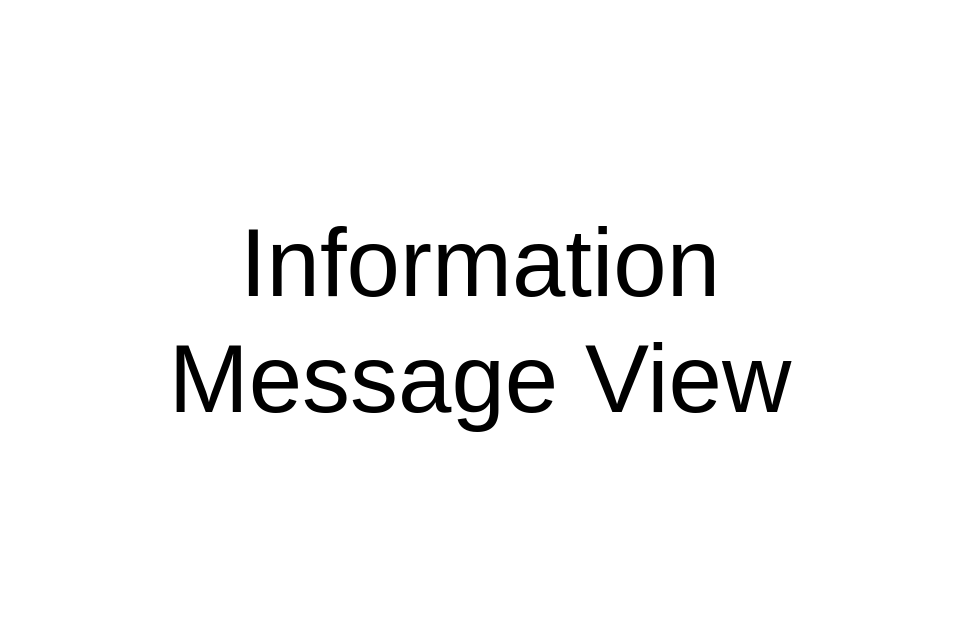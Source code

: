 <mxfile compressed="false" version="14.6.9" type="google" pages="7">
  <diagram name="MESSAGE VIEW" id="BiBGHzaILfBTHN370BNS">
    <mxGraphModel dx="1130" dy="406" grid="1" gridSize="10" guides="1" tooltips="1" connect="1" arrows="1" fold="1" page="1" pageScale="1" pageWidth="827" pageHeight="1169" math="0" shadow="0">
      <root>
        <mxCell id="R8TREp4R48ySWT2SM_cx-0" />
        <mxCell id="R8TREp4R48ySWT2SM_cx-1" value="Title" style="" parent="R8TREp4R48ySWT2SM_cx-0" />
        <mxCell id="R8TREp4R48ySWT2SM_cx-2" value="Information&lt;br&gt;Message View" style="text;html=1;strokeColor=none;fillColor=none;align=center;verticalAlign=middle;whiteSpace=wrap;rounded=0;fontSize=48;opacity=30;" parent="R8TREp4R48ySWT2SM_cx-1" vertex="1">
          <mxGeometry x="160" y="200" width="480" height="320" as="geometry" />
        </mxCell>
        <mxCell id="R8TREp4R48ySWT2SM_cx-3" value="About" style="" parent="R8TREp4R48ySWT2SM_cx-0" />
      </root>
    </mxGraphModel>
  </diagram>
  <diagram name="Messages/Mapping" id="KIKJTfYSKipbs0yRF9Vw">
    <mxGraphModel dx="1886" dy="818" grid="1" gridSize="10" guides="1" tooltips="1" connect="1" arrows="1" fold="1" page="1" pageScale="1" pageWidth="827" pageHeight="1169" math="0" shadow="0">
      <root>
        <mxCell id="p0aIvf_cxXPE5g4DyKnc-0" />
        <mxCell id="p0aIvf_cxXPE5g4DyKnc-1" value="Context/Legend" parent="p0aIvf_cxXPE5g4DyKnc-0" />
        <mxCell id="p0aIvf_cxXPE5g4DyKnc-2" value="" style="rounded=0;whiteSpace=wrap;html=1;fontSize=10;align=left;container=1;collapsible=0;fontColor=#B3B3B3;strokeColor=#B3B3B3;" parent="p0aIvf_cxXPE5g4DyKnc-1" vertex="1">
          <mxGeometry x="440" y="190" width="240" height="50" as="geometry" />
        </mxCell>
        <mxCell id="p0aIvf_cxXPE5g4DyKnc-3" value="" style="whiteSpace=wrap;html=1;aspect=fixed;fillColor=none;strokeColor=#82b366;fontSize=10;align=left;fontStyle=2;strokeWidth=2;" parent="p0aIvf_cxXPE5g4DyKnc-2" vertex="1">
          <mxGeometry x="13.294" y="16.667" width="8.333" height="8.333" as="geometry" />
        </mxCell>
        <mxCell id="p0aIvf_cxXPE5g4DyKnc-4" value="" style="whiteSpace=wrap;html=1;aspect=fixed;fillColor=none;strokeColor=#d6b656;fontSize=10;align=left;fontStyle=2;strokeWidth=2;" parent="p0aIvf_cxXPE5g4DyKnc-2" vertex="1">
          <mxGeometry x="13.294" y="28" width="8.333" height="8.333" as="geometry" />
        </mxCell>
        <mxCell id="p0aIvf_cxXPE5g4DyKnc-5" value="" style="whiteSpace=wrap;html=1;aspect=fixed;fillColor=none;strokeColor=#6c8ebf;fontSize=10;align=left;fontStyle=2;strokeWidth=2;" parent="p0aIvf_cxXPE5g4DyKnc-2" vertex="1">
          <mxGeometry x="13.294" y="39.333" width="8.333" height="8.333" as="geometry" />
        </mxCell>
        <mxCell id="p0aIvf_cxXPE5g4DyKnc-6" value="Internal, System (underlying optional Tenants)&amp;nbsp;" style="text;html=1;strokeColor=none;fillColor=none;align=left;verticalAlign=middle;whiteSpace=wrap;rounded=0;fontSize=10;fontStyle=2;fontColor=#B3B3B3;" parent="p0aIvf_cxXPE5g4DyKnc-2" vertex="1">
          <mxGeometry x="26.595" y="16.667" width="213.405" height="8.333" as="geometry" />
        </mxCell>
        <mxCell id="p0aIvf_cxXPE5g4DyKnc-7" value="Internal, (optionally) Tenanted" style="text;html=1;strokeColor=none;fillColor=none;align=left;verticalAlign=middle;whiteSpace=wrap;rounded=0;fontSize=10;fontStyle=2;fontColor=#B3B3B3;" parent="p0aIvf_cxXPE5g4DyKnc-2" vertex="1">
          <mxGeometry x="26.59" y="30" width="213.41" height="6.33" as="geometry" />
        </mxCell>
        <mxCell id="p0aIvf_cxXPE5g4DyKnc-8" value="External, Versioned Contracts/Msgs" style="text;html=1;strokeColor=none;fillColor=none;align=left;verticalAlign=middle;whiteSpace=wrap;rounded=0;fontSize=10;fontStyle=2;fontColor=#B3B3B3;" parent="p0aIvf_cxXPE5g4DyKnc-2" vertex="1">
          <mxGeometry x="26.595" y="39.333" width="213.405" height="8.333" as="geometry" />
        </mxCell>
        <mxCell id="p0aIvf_cxXPE5g4DyKnc-9" value="Legend" style="text;html=1;strokeColor=none;fillColor=none;align=center;verticalAlign=middle;whiteSpace=wrap;rounded=0;fontSize=10;fontStyle=5;fontColor=#B3B3B3;" parent="p0aIvf_cxXPE5g4DyKnc-2" vertex="1">
          <mxGeometry x="26.589" width="159.534" height="16.667" as="geometry" />
        </mxCell>
        <mxCell id="p0aIvf_cxXPE5g4DyKnc-10" value="Diagram/ERD" parent="p0aIvf_cxXPE5g4DyKnc-0" />
        <mxCell id="3cGCetB-dPKB7HQXMxKE-0" value="Internal Entity" style="swimlane;childLayout=stackLayout;horizontal=1;fillColor=#d5e8d4;horizontalStack=0;resizeParent=1;resizeParentMax=0;resizeLast=0;collapsible=1;marginBottom=0;strokeColor=#82b366;strokeWidth=3;align=center;" parent="p0aIvf_cxXPE5g4DyKnc-10" vertex="1">
          <mxGeometry x="120" y="260" width="140" height="153" as="geometry" />
        </mxCell>
        <mxCell id="3cGCetB-dPKB7HQXMxKE-1" value="+ ID: uuid" style="text;strokeColor=none;fillColor=none;align=left;verticalAlign=top;spacingLeft=4;spacingRight=4;overflow=hidden;rotatable=0;points=[[0,0.5],[1,0.5]];portConstraint=eastwest;" parent="3cGCetB-dPKB7HQXMxKE-0" vertex="1">
          <mxGeometry y="23" width="140" height="26" as="geometry" />
        </mxCell>
        <mxCell id="3cGCetB-dPKB7HQXMxKE-2" value="+ State: enum" style="text;strokeColor=none;fillColor=none;align=left;verticalAlign=top;spacingLeft=4;spacingRight=4;overflow=hidden;rotatable=0;points=[[0,0.5],[1,0.5]];portConstraint=eastwest;" parent="3cGCetB-dPKB7HQXMxKE-0" vertex="1">
          <mxGeometry y="49" width="140" height="26" as="geometry" />
        </mxCell>
        <mxCell id="3cGCetB-dPKB7HQXMxKE-3" value="+ LastName: string" style="text;strokeColor=none;fillColor=none;align=left;verticalAlign=top;spacingLeft=4;spacingRight=4;overflow=hidden;rotatable=0;points=[[0,0.5],[1,0.5]];portConstraint=eastwest;" parent="3cGCetB-dPKB7HQXMxKE-0" vertex="1">
          <mxGeometry y="75" width="140" height="26" as="geometry" />
        </mxCell>
        <mxCell id="3cGCetB-dPKB7HQXMxKE-14" value="+ FirstN: string" style="text;strokeColor=none;fillColor=none;align=left;verticalAlign=top;spacingLeft=4;spacingRight=4;overflow=hidden;rotatable=0;points=[[0,0.5],[1,0.5]];portConstraint=eastwest;" parent="3cGCetB-dPKB7HQXMxKE-0" vertex="1">
          <mxGeometry y="101" width="140" height="26" as="geometry" />
        </mxCell>
        <mxCell id="3cGCetB-dPKB7HQXMxKE-4" value="+ SomethingPrivate: string&#xa;" style="text;strokeColor=none;fillColor=none;align=left;verticalAlign=top;spacingLeft=4;spacingRight=4;overflow=hidden;rotatable=0;points=[[0,0.5],[1,0.5]];portConstraint=eastwest;" parent="3cGCetB-dPKB7HQXMxKE-0" vertex="1">
          <mxGeometry y="127" width="140" height="26" as="geometry" />
        </mxCell>
        <mxCell id="3cGCetB-dPKB7HQXMxKE-6" value="External API Message" style="swimlane;childLayout=stackLayout;horizontal=1;fillColor=#dae8fc;horizontalStack=0;resizeParent=1;resizeParentMax=0;resizeLast=0;collapsible=1;marginBottom=0;strokeColor=#6c8ebf;strokeWidth=3;align=center;" parent="p0aIvf_cxXPE5g4DyKnc-10" vertex="1">
          <mxGeometry x="360" y="260" width="140" height="179" as="geometry" />
        </mxCell>
        <mxCell id="3cGCetB-dPKB7HQXMxKE-7" value="+ ID: uuid (publicly safe)" style="text;strokeColor=none;fillColor=none;align=left;verticalAlign=top;spacingLeft=4;spacingRight=4;overflow=hidden;rotatable=0;points=[[0,0.5],[1,0.5]];portConstraint=eastwest;" parent="3cGCetB-dPKB7HQXMxKE-6" vertex="1">
          <mxGeometry y="23" width="140" height="26" as="geometry" />
        </mxCell>
        <mxCell id="3cGCetB-dPKB7HQXMxKE-9" value="+ GivenName: string" style="text;strokeColor=none;fillColor=none;align=left;verticalAlign=top;spacingLeft=4;spacingRight=4;overflow=hidden;rotatable=0;points=[[0,0.5],[1,0.5]];portConstraint=eastwest;" parent="3cGCetB-dPKB7HQXMxKE-6" vertex="1">
          <mxGeometry y="49" width="140" height="26" as="geometry" />
        </mxCell>
        <mxCell id="3cGCetB-dPKB7HQXMxKE-10" value="+ Surname: string&#xa;" style="text;strokeColor=none;fillColor=none;align=left;verticalAlign=top;spacingLeft=4;spacingRight=4;overflow=hidden;rotatable=0;points=[[0,0.5],[1,0.5]];portConstraint=eastwest;" parent="3cGCetB-dPKB7HQXMxKE-6" vertex="1">
          <mxGeometry y="75" width="140" height="26" as="geometry" />
        </mxCell>
        <mxCell id="3cGCetB-dPKB7HQXMxKE-16" value="+ FullName: string" style="text;strokeColor=none;fillColor=none;align=left;verticalAlign=top;spacingLeft=4;spacingRight=4;overflow=hidden;rotatable=0;points=[[0,0.5],[1,0.5]];portConstraint=eastwest;" parent="3cGCetB-dPKB7HQXMxKE-6" vertex="1">
          <mxGeometry y="101" width="140" height="26" as="geometry" />
        </mxCell>
        <mxCell id="3cGCetB-dPKB7HQXMxKE-21" value="." style="text;strokeColor=none;fillColor=none;align=left;verticalAlign=top;spacingLeft=4;spacingRight=4;overflow=hidden;rotatable=0;points=[[0,0.5],[1,0.5]];portConstraint=eastwest;" parent="3cGCetB-dPKB7HQXMxKE-6" vertex="1">
          <mxGeometry y="127" width="140" height="26" as="geometry" />
        </mxCell>
        <mxCell id="3cGCetB-dPKB7HQXMxKE-22" value="+ ...etc...: int" style="text;strokeColor=none;fillColor=none;align=left;verticalAlign=top;spacingLeft=4;spacingRight=4;overflow=hidden;rotatable=0;points=[[0,0.5],[1,0.5]];portConstraint=eastwest;" parent="3cGCetB-dPKB7HQXMxKE-6" vertex="1">
          <mxGeometry y="153" width="140" height="26" as="geometry" />
        </mxCell>
        <mxCell id="3cGCetB-dPKB7HQXMxKE-11" value="" style="endArrow=classic;html=1;strokeWidth=4;exitX=1;exitY=0.5;exitDx=0;exitDy=0;entryX=0;entryY=0.5;entryDx=0;entryDy=0;fillColor=#ffe6cc;strokeColor=#d79b00;" parent="p0aIvf_cxXPE5g4DyKnc-10" source="3cGCetB-dPKB7HQXMxKE-1" target="3cGCetB-dPKB7HQXMxKE-7" edge="1">
          <mxGeometry width="50" height="50" relative="1" as="geometry">
            <mxPoint x="390" y="290" as="sourcePoint" />
            <mxPoint x="440" y="240" as="targetPoint" />
          </mxGeometry>
        </mxCell>
        <mxCell id="3cGCetB-dPKB7HQXMxKE-12" value="" style="endArrow=classic;html=1;strokeWidth=4;exitX=1;exitY=0.5;exitDx=0;exitDy=0;entryX=0;entryY=0.5;entryDx=0;entryDy=0;fillColor=#d5e8d4;strokeColor=#82b366;" parent="p0aIvf_cxXPE5g4DyKnc-10" source="3cGCetB-dPKB7HQXMxKE-3" target="3cGCetB-dPKB7HQXMxKE-10" edge="1">
          <mxGeometry width="50" height="50" relative="1" as="geometry">
            <mxPoint x="270" y="306" as="sourcePoint" />
            <mxPoint x="460" y="306" as="targetPoint" />
          </mxGeometry>
        </mxCell>
        <mxCell id="3cGCetB-dPKB7HQXMxKE-13" value="" style="endArrow=classic;html=1;strokeWidth=4;exitX=1;exitY=0.5;exitDx=0;exitDy=0;entryX=0;entryY=0.5;entryDx=0;entryDy=0;edgeStyle=elbowEdgeStyle;fillColor=#d5e8d4;strokeColor=#82b366;" parent="p0aIvf_cxXPE5g4DyKnc-10" source="3cGCetB-dPKB7HQXMxKE-14" target="3cGCetB-dPKB7HQXMxKE-9" edge="1">
          <mxGeometry width="50" height="50" relative="1" as="geometry">
            <mxPoint x="270" y="358" as="sourcePoint" />
            <mxPoint x="460" y="332" as="targetPoint" />
          </mxGeometry>
        </mxCell>
        <mxCell id="3cGCetB-dPKB7HQXMxKE-15" value="" style="endArrow=cross;html=1;strokeWidth=4;exitX=1;exitY=0.5;exitDx=0;exitDy=0;endFill=0;fillColor=#f8cecc;strokeColor=#b85450;entryX=0;entryY=0.5;entryDx=0;entryDy=0;" parent="p0aIvf_cxXPE5g4DyKnc-10" source="3cGCetB-dPKB7HQXMxKE-4" target="3cGCetB-dPKB7HQXMxKE-21" edge="1">
          <mxGeometry width="50" height="50" relative="1" as="geometry">
            <mxPoint x="270" y="358" as="sourcePoint" />
            <mxPoint x="400" y="400" as="targetPoint" />
          </mxGeometry>
        </mxCell>
        <mxCell id="3cGCetB-dPKB7HQXMxKE-17" value="" style="endArrow=classic;html=1;strokeWidth=4;endFill=1;startArrow=oval;startFill=1;fillColor=#dae8fc;strokeColor=#6c8ebf;entryX=0;entryY=0.5;entryDx=0;entryDy=0;" parent="p0aIvf_cxXPE5g4DyKnc-10" target="3cGCetB-dPKB7HQXMxKE-16" edge="1">
          <mxGeometry width="50" height="50" relative="1" as="geometry">
            <mxPoint x="320" y="374" as="sourcePoint" />
            <mxPoint x="350" y="374" as="targetPoint" />
          </mxGeometry>
        </mxCell>
        <mxCell id="3cGCetB-dPKB7HQXMxKE-18" value="" style="endArrow=classic;html=1;strokeWidth=4;endFill=1;startArrow=oval;startFill=1;fillColor=#dae8fc;strokeColor=#6c8ebf;" parent="p0aIvf_cxXPE5g4DyKnc-10" edge="1">
          <mxGeometry width="50" height="50" relative="1" as="geometry">
            <mxPoint x="310" y="230" as="sourcePoint" />
            <mxPoint x="310" y="300" as="targetPoint" />
          </mxGeometry>
        </mxCell>
        <mxCell id="3cGCetB-dPKB7HQXMxKE-19" value="XOR Modifier" style="text;html=1;strokeColor=none;fillColor=none;align=center;verticalAlign=middle;whiteSpace=wrap;rounded=0;" parent="p0aIvf_cxXPE5g4DyKnc-10" vertex="1">
          <mxGeometry x="290" y="190" width="40" height="20" as="geometry" />
        </mxCell>
        <mxCell id="p0aIvf_cxXPE5g4DyKnc-49" value="Note" parent="p0aIvf_cxXPE5g4DyKnc-0" />
        <mxCell id="3cGCetB-dPKB7HQXMxKE-23" value="Note:&lt;br&gt;&lt;br&gt;XORing a &lt;u&gt;private&lt;/u&gt;&amp;nbsp;internal system wide UUID over an entity tracking UUID obfuscates the ID outside the system in a non-destructive way: XORing the return Message again gets back to the original internal UUID." style="shape=note;whiteSpace=wrap;html=1;size=14;verticalAlign=top;align=left;spacingTop=-6;rounded=0;strokeColor=#000000;strokeWidth=1;fillColor=none;" parent="p0aIvf_cxXPE5g4DyKnc-49" vertex="1">
          <mxGeometry x="520" y="260" width="160" height="180" as="geometry" />
        </mxCell>
        <mxCell id="p0aIvf_cxXPE5g4DyKnc-51" value="Title/Diagram" style="" parent="p0aIvf_cxXPE5g4DyKnc-0" />
        <mxCell id="p0aIvf_cxXPE5g4DyKnc-58" value="&lt;font style=&quot;font-size: 12px&quot;&gt;Diagram: Information Messages -&amp;nbsp;Mapping&lt;/font&gt;" style="text;strokeColor=none;fillColor=none;html=1;fontSize=24;fontStyle=2;verticalAlign=middle;align=left;shadow=0;glass=0;comic=0;opacity=30;fontColor=#808080;" parent="p0aIvf_cxXPE5g4DyKnc-51" vertex="1">
          <mxGeometry x="120" y="440" width="480" height="20" as="geometry" />
        </mxCell>
        <mxCell id="p0aIvf_cxXPE5g4DyKnc-52" value="Title/Page" parent="p0aIvf_cxXPE5g4DyKnc-0" visible="0" />
        <mxCell id="p0aIvf_cxXPE5g4DyKnc-53" value="" style="group;fontSize=12;movable=0;resizable=0;rotatable=0;deletable=0;editable=0;connectable=0;" parent="p0aIvf_cxXPE5g4DyKnc-52" vertex="1" connectable="0">
          <mxGeometry x="120" y="120" width="560" height="50" as="geometry" />
        </mxCell>
        <mxCell id="p0aIvf_cxXPE5g4DyKnc-54" value="&lt;font style=&quot;font-size: 11px&quot;&gt;Base Logical Module - Information -&amp;nbsp;System Messages&lt;/font&gt;" style="text;strokeColor=none;fillColor=none;html=1;fontSize=24;fontStyle=1;verticalAlign=middle;align=left;shadow=0;glass=0;comic=0;opacity=30;fontColor=#808080;" parent="p0aIvf_cxXPE5g4DyKnc-53" vertex="1">
          <mxGeometry width="485.333" height="40" as="geometry" />
        </mxCell>
        <mxCell id="p0aIvf_cxXPE5g4DyKnc-55" value="" style="line;strokeWidth=2;html=1;shadow=0;glass=0;comic=0;fillColor=none;fontSize=10;fontColor=#CCCCCC;labelBackgroundColor=none;strokeColor=#CCCCCC;" parent="p0aIvf_cxXPE5g4DyKnc-53" vertex="1">
          <mxGeometry y="35" width="560" height="10" as="geometry" />
        </mxCell>
        <UserObject label="" tooltip="ABOUT&#xa;&#xa;It&#39;s easy to forget to plan Notifications beyond something that needs doing at some point. &#xa;But they require far more attention. They are Views of the system, just like any Presentation layer View -- except that they are using an ancient technology protocol (more or less from the same era as the teletype, prior to faxes...) to get the Output View in front of the end user.&#xa;&#xa;&#xa;&#xa;Plan for their Attributes, Structure, Formatting, Sequence, Triggers and Delivery as carefully as one would any current HTML5 based Output View." id="p0aIvf_cxXPE5g4DyKnc-56">
          <mxCell style="shape=image;html=1;verticalAlign=top;verticalLabelPosition=bottom;labelBackgroundColor=#ffffff;imageAspect=0;aspect=fixed;image=https://cdn1.iconfinder.com/data/icons/hawcons/32/699014-icon-28-information-128.png;shadow=0;dashed=0;fontFamily=Helvetica;fontSize=12;fontColor=#000000;align=center;strokeColor=#000000;fillColor=#505050;dashPattern=1 1;" parent="p0aIvf_cxXPE5g4DyKnc-53" vertex="1">
            <mxGeometry x="540" y="10" width="20" height="20" as="geometry" />
          </mxCell>
        </UserObject>
        <mxCell id="p0aIvf_cxXPE5g4DyKnc-57" value="About" parent="p0aIvf_cxXPE5g4DyKnc-0" />
      </root>
    </mxGraphModel>
  </diagram>
  <diagram name="Messages/Service Facade" id="g1Oq5ZkUUsT7XgE_7fyJ">
    <mxGraphModel dx="1886" dy="818" grid="1" gridSize="10" guides="1" tooltips="1" connect="1" arrows="1" fold="1" page="1" pageScale="1" pageWidth="827" pageHeight="1169" math="0" shadow="0">
      <root>
        <mxCell id="LXPPgQ5MOTWN8ZTsV5Gr-0" />
        <mxCell id="LXPPgQ5MOTWN8ZTsV5Gr-1" value="Context/Legend" parent="LXPPgQ5MOTWN8ZTsV5Gr-0" />
        <mxCell id="LXPPgQ5MOTWN8ZTsV5Gr-2" value="" style="rounded=0;whiteSpace=wrap;html=1;fontSize=10;align=left;container=1;collapsible=0;fontColor=#B3B3B3;strokeColor=#B3B3B3;" parent="LXPPgQ5MOTWN8ZTsV5Gr-1" vertex="1">
          <mxGeometry x="480" y="170" width="240" height="50" as="geometry" />
        </mxCell>
        <mxCell id="LXPPgQ5MOTWN8ZTsV5Gr-3" value="" style="whiteSpace=wrap;html=1;aspect=fixed;fillColor=none;strokeColor=#82b366;fontSize=10;align=left;fontStyle=2;strokeWidth=2;" parent="LXPPgQ5MOTWN8ZTsV5Gr-2" vertex="1">
          <mxGeometry x="13.294" y="16.667" width="8.333" height="8.333" as="geometry" />
        </mxCell>
        <mxCell id="LXPPgQ5MOTWN8ZTsV5Gr-4" value="" style="whiteSpace=wrap;html=1;aspect=fixed;fillColor=none;strokeColor=#d6b656;fontSize=10;align=left;fontStyle=2;strokeWidth=2;" parent="LXPPgQ5MOTWN8ZTsV5Gr-2" vertex="1">
          <mxGeometry x="13.294" y="28" width="8.333" height="8.333" as="geometry" />
        </mxCell>
        <mxCell id="LXPPgQ5MOTWN8ZTsV5Gr-5" value="" style="whiteSpace=wrap;html=1;aspect=fixed;fillColor=none;strokeColor=#6c8ebf;fontSize=10;align=left;fontStyle=2;strokeWidth=2;" parent="LXPPgQ5MOTWN8ZTsV5Gr-2" vertex="1">
          <mxGeometry x="13.294" y="39.333" width="8.333" height="8.333" as="geometry" />
        </mxCell>
        <mxCell id="LXPPgQ5MOTWN8ZTsV5Gr-6" value="Internal, System (underlying optional Tenants)&amp;nbsp;" style="text;html=1;strokeColor=none;fillColor=none;align=left;verticalAlign=middle;whiteSpace=wrap;rounded=0;fontSize=10;fontStyle=2;fontColor=#B3B3B3;" parent="LXPPgQ5MOTWN8ZTsV5Gr-2" vertex="1">
          <mxGeometry x="26.595" y="16.667" width="213.405" height="8.333" as="geometry" />
        </mxCell>
        <mxCell id="LXPPgQ5MOTWN8ZTsV5Gr-7" value="Internal, (optionally) Tenanted" style="text;html=1;strokeColor=none;fillColor=none;align=left;verticalAlign=middle;whiteSpace=wrap;rounded=0;fontSize=10;fontStyle=2;fontColor=#B3B3B3;" parent="LXPPgQ5MOTWN8ZTsV5Gr-2" vertex="1">
          <mxGeometry x="26.59" y="30" width="213.41" height="6.33" as="geometry" />
        </mxCell>
        <mxCell id="LXPPgQ5MOTWN8ZTsV5Gr-8" value="External, Versioned Contracts/Msgs" style="text;html=1;strokeColor=none;fillColor=none;align=left;verticalAlign=middle;whiteSpace=wrap;rounded=0;fontSize=10;fontStyle=2;fontColor=#B3B3B3;" parent="LXPPgQ5MOTWN8ZTsV5Gr-2" vertex="1">
          <mxGeometry x="26.595" y="39.333" width="213.405" height="8.333" as="geometry" />
        </mxCell>
        <mxCell id="LXPPgQ5MOTWN8ZTsV5Gr-9" value="Legend" style="text;html=1;strokeColor=none;fillColor=none;align=center;verticalAlign=middle;whiteSpace=wrap;rounded=0;fontSize=10;fontStyle=5;fontColor=#B3B3B3;" parent="LXPPgQ5MOTWN8ZTsV5Gr-2" vertex="1">
          <mxGeometry x="26.589" width="159.534" height="16.667" as="geometry" />
        </mxCell>
        <mxCell id="LXPPgQ5MOTWN8ZTsV5Gr-62" value="" style="endArrow=none;html=1;strokeWidth=1;entryX=0.5;entryY=1;entryDx=0;entryDy=0;exitX=0.5;exitY=0;exitDx=0;exitDy=0;" parent="LXPPgQ5MOTWN8ZTsV5Gr-1" source="LXPPgQ5MOTWN8ZTsV5Gr-45" target="LXPPgQ5MOTWN8ZTsV5Gr-48" edge="1">
          <mxGeometry width="50" height="50" relative="1" as="geometry">
            <mxPoint x="200" y="500" as="sourcePoint" />
            <mxPoint x="250" y="450" as="targetPoint" />
          </mxGeometry>
        </mxCell>
        <mxCell id="LXPPgQ5MOTWN8ZTsV5Gr-64" value="" style="endArrow=none;html=1;strokeWidth=1;entryX=0.5;entryY=1;entryDx=0;entryDy=0;exitX=0.5;exitY=0;exitDx=0;exitDy=0;" parent="LXPPgQ5MOTWN8ZTsV5Gr-1" source="LXPPgQ5MOTWN8ZTsV5Gr-47" target="LXPPgQ5MOTWN8ZTsV5Gr-45" edge="1">
          <mxGeometry width="50" height="50" relative="1" as="geometry">
            <mxPoint x="200" y="490" as="sourcePoint" />
            <mxPoint x="250" y="440" as="targetPoint" />
          </mxGeometry>
        </mxCell>
        <mxCell id="LXPPgQ5MOTWN8ZTsV5Gr-65" value="" style="endArrow=none;html=1;strokeWidth=1;entryX=0.25;entryY=1;entryDx=0;entryDy=0;exitX=0.5;exitY=0;exitDx=0;exitDy=0;" parent="LXPPgQ5MOTWN8ZTsV5Gr-1" source="LXPPgQ5MOTWN8ZTsV5Gr-49" target="LXPPgQ5MOTWN8ZTsV5Gr-47" edge="1">
          <mxGeometry width="50" height="50" relative="1" as="geometry">
            <mxPoint x="340" y="370" as="sourcePoint" />
            <mxPoint x="340" y="360" as="targetPoint" />
          </mxGeometry>
        </mxCell>
        <mxCell id="LXPPgQ5MOTWN8ZTsV5Gr-66" value="" style="endArrow=none;html=1;strokeWidth=1;entryX=0;entryY=0.5;entryDx=0;entryDy=0;exitX=1;exitY=0.5;exitDx=0;exitDy=0;" parent="LXPPgQ5MOTWN8ZTsV5Gr-1" source="LXPPgQ5MOTWN8ZTsV5Gr-49" target="LXPPgQ5MOTWN8ZTsV5Gr-52" edge="1">
          <mxGeometry width="50" height="50" relative="1" as="geometry">
            <mxPoint x="220" y="420" as="sourcePoint" />
            <mxPoint x="340" y="410" as="targetPoint" />
          </mxGeometry>
        </mxCell>
        <mxCell id="LXPPgQ5MOTWN8ZTsV5Gr-67" value="" style="endArrow=none;html=1;strokeWidth=1;entryX=0;entryY=0.5;entryDx=0;entryDy=0;exitX=1;exitY=0.5;exitDx=0;exitDy=0;" parent="LXPPgQ5MOTWN8ZTsV5Gr-1" source="LXPPgQ5MOTWN8ZTsV5Gr-52" target="LXPPgQ5MOTWN8ZTsV5Gr-50" edge="1">
          <mxGeometry width="50" height="50" relative="1" as="geometry">
            <mxPoint x="260" y="440" as="sourcePoint" />
            <mxPoint x="280" y="440" as="targetPoint" />
          </mxGeometry>
        </mxCell>
        <mxCell id="LXPPgQ5MOTWN8ZTsV5Gr-68" value="" style="endArrow=none;html=1;strokeWidth=1;entryX=0.5;entryY=0;entryDx=0;entryDy=0;exitX=0.75;exitY=1;exitDx=0;exitDy=0;" parent="LXPPgQ5MOTWN8ZTsV5Gr-1" source="LXPPgQ5MOTWN8ZTsV5Gr-47" target="LXPPgQ5MOTWN8ZTsV5Gr-50" edge="1">
          <mxGeometry width="50" height="50" relative="1" as="geometry">
            <mxPoint x="390" y="440" as="sourcePoint" />
            <mxPoint x="410" y="440" as="targetPoint" />
          </mxGeometry>
        </mxCell>
        <mxCell id="LXPPgQ5MOTWN8ZTsV5Gr-69" style="edgeStyle=elbowEdgeStyle;rounded=0;orthogonalLoop=1;jettySize=auto;html=1;startArrow=none;startFill=0;endArrow=none;endFill=0;strokeWidth=1;" parent="LXPPgQ5MOTWN8ZTsV5Gr-1" source="LXPPgQ5MOTWN8ZTsV5Gr-47" target="LXPPgQ5MOTWN8ZTsV5Gr-52" edge="1">
          <mxGeometry relative="1" as="geometry" />
        </mxCell>
        <mxCell id="LXPPgQ5MOTWN8ZTsV5Gr-70" style="edgeStyle=elbowEdgeStyle;rounded=0;orthogonalLoop=1;jettySize=auto;html=1;entryX=0.5;entryY=0;entryDx=0;entryDy=0;startArrow=none;startFill=0;endArrow=none;endFill=0;strokeWidth=1;" parent="LXPPgQ5MOTWN8ZTsV5Gr-1" source="LXPPgQ5MOTWN8ZTsV5Gr-49" target="LXPPgQ5MOTWN8ZTsV5Gr-51" edge="1">
          <mxGeometry relative="1" as="geometry" />
        </mxCell>
        <mxCell id="LXPPgQ5MOTWN8ZTsV5Gr-71" style="edgeStyle=elbowEdgeStyle;rounded=0;orthogonalLoop=1;jettySize=auto;html=1;entryX=0.5;entryY=0;entryDx=0;entryDy=0;startArrow=none;startFill=0;endArrow=none;endFill=0;strokeWidth=1;" parent="LXPPgQ5MOTWN8ZTsV5Gr-1" source="LXPPgQ5MOTWN8ZTsV5Gr-51" target="LXPPgQ5MOTWN8ZTsV5Gr-58" edge="1">
          <mxGeometry relative="1" as="geometry" />
        </mxCell>
        <mxCell id="LXPPgQ5MOTWN8ZTsV5Gr-72" style="edgeStyle=elbowEdgeStyle;rounded=0;orthogonalLoop=1;jettySize=auto;html=1;entryX=0;entryY=0.5;entryDx=0;entryDy=0;startArrow=none;startFill=0;endArrow=none;endFill=0;strokeWidth=1;exitX=1;exitY=0.5;exitDx=0;exitDy=0;" parent="LXPPgQ5MOTWN8ZTsV5Gr-1" source="LXPPgQ5MOTWN8ZTsV5Gr-58" target="LXPPgQ5MOTWN8ZTsV5Gr-57" edge="1">
          <mxGeometry relative="1" as="geometry" />
        </mxCell>
        <mxCell id="LXPPgQ5MOTWN8ZTsV5Gr-73" style="rounded=1;orthogonalLoop=1;jettySize=auto;html=1;entryX=0.5;entryY=0;entryDx=0;entryDy=0;startArrow=none;startFill=0;endArrow=none;endFill=0;strokeWidth=1;" parent="LXPPgQ5MOTWN8ZTsV5Gr-1" source="LXPPgQ5MOTWN8ZTsV5Gr-51" target="LXPPgQ5MOTWN8ZTsV5Gr-59" edge="1">
          <mxGeometry relative="1" as="geometry">
            <Array as="points">
              <mxPoint x="365" y="480" />
            </Array>
          </mxGeometry>
        </mxCell>
        <mxCell id="LXPPgQ5MOTWN8ZTsV5Gr-74" style="edgeStyle=none;rounded=0;orthogonalLoop=1;jettySize=auto;html=1;entryX=0;entryY=0.5;entryDx=0;entryDy=0;startArrow=none;startFill=0;endArrow=none;endFill=0;strokeWidth=1;" parent="LXPPgQ5MOTWN8ZTsV5Gr-1" source="LXPPgQ5MOTWN8ZTsV5Gr-59" target="LXPPgQ5MOTWN8ZTsV5Gr-60" edge="1">
          <mxGeometry relative="1" as="geometry" />
        </mxCell>
        <mxCell id="LXPPgQ5MOTWN8ZTsV5Gr-10" value="Diagram/ERD" parent="LXPPgQ5MOTWN8ZTsV5Gr-0" />
        <mxCell id="LXPPgQ5MOTWN8ZTsV5Gr-48" value="Service Client" style="rounded=0;whiteSpace=wrap;html=1;strokeColor=#6c8ebf;strokeWidth=1;fillColor=#dae8fc;align=center;verticalAlign=middle;opacity=40;" parent="LXPPgQ5MOTWN8ZTsV5Gr-10" vertex="1">
          <mxGeometry x="170" y="250" width="320" height="40" as="geometry" />
        </mxCell>
        <mxCell id="LXPPgQ5MOTWN8ZTsV5Gr-47" value="Application Services" style="rounded=0;whiteSpace=wrap;html=1;strokeColor=#82b366;strokeWidth=1;fillColor=#d5e8d4;align=center;verticalAlign=middle;opacity=40;" parent="LXPPgQ5MOTWN8ZTsV5Gr-10" vertex="1">
          <mxGeometry x="170" y="360" width="320" height="40" as="geometry" />
        </mxCell>
        <mxCell id="LXPPgQ5MOTWN8ZTsV5Gr-45" value="Service Facade" style="rounded=0;whiteSpace=wrap;html=1;strokeColor=#000000;strokeWidth=1;align=center;verticalAlign=top;gradientColor=#D5E8D4;fillColor=#A9C4EB;opacity=40;" parent="LXPPgQ5MOTWN8ZTsV5Gr-10" vertex="1">
          <mxGeometry x="170" y="310" width="320" height="40" as="geometry" />
        </mxCell>
        <mxCell id="LXPPgQ5MOTWN8ZTsV5Gr-41" value="Request Message" style="rounded=0;whiteSpace=wrap;html=1;strokeColor=#6c8ebf;strokeWidth=3;align=center;" parent="LXPPgQ5MOTWN8ZTsV5Gr-10" vertex="1">
          <mxGeometry x="180" y="280" width="80" height="40" as="geometry" />
        </mxCell>
        <mxCell id="LXPPgQ5MOTWN8ZTsV5Gr-42" value="Response Message" style="rounded=0;whiteSpace=wrap;html=1;strokeColor=#6c8ebf;strokeWidth=3;fillColor=#ffffff;align=center;" parent="LXPPgQ5MOTWN8ZTsV5Gr-10" vertex="1">
          <mxGeometry x="400" y="280" width="80" height="40" as="geometry" />
        </mxCell>
        <mxCell id="LXPPgQ5MOTWN8ZTsV5Gr-43" value="Internal Request Args Object" style="rounded=0;whiteSpace=wrap;html=1;strokeColor=#82b366;strokeWidth=3;align=center;" parent="LXPPgQ5MOTWN8ZTsV5Gr-10" vertex="1">
          <mxGeometry x="180" y="330" width="80" height="40" as="geometry" />
        </mxCell>
        <mxCell id="LXPPgQ5MOTWN8ZTsV5Gr-44" value="Internal Response Entity/ies" style="rounded=0;whiteSpace=wrap;html=1;strokeColor=#82b366;strokeWidth=3;fillColor=#ffffff;align=center;" parent="LXPPgQ5MOTWN8ZTsV5Gr-10" vertex="1">
          <mxGeometry x="400" y="330" width="80" height="40" as="geometry" />
        </mxCell>
        <mxCell id="LXPPgQ5MOTWN8ZTsV5Gr-49" value="Infrastructure Services" style="rounded=0;whiteSpace=wrap;html=1;strokeColor=#82b366;strokeWidth=1;fillColor=#d5e8d4;align=center;verticalAlign=middle;opacity=40;" parent="LXPPgQ5MOTWN8ZTsV5Gr-10" vertex="1">
          <mxGeometry x="170" y="410" width="80" height="40" as="geometry" />
        </mxCell>
        <mxCell id="LXPPgQ5MOTWN8ZTsV5Gr-50" value="Domain Services" style="rounded=0;whiteSpace=wrap;html=1;strokeColor=#82b366;strokeWidth=1;fillColor=#d5e8d4;align=center;verticalAlign=middle;opacity=40;" parent="LXPPgQ5MOTWN8ZTsV5Gr-10" vertex="1">
          <mxGeometry x="400" y="410" width="90" height="40" as="geometry" />
        </mxCell>
        <mxCell id="LXPPgQ5MOTWN8ZTsV5Gr-51" value="3rd Party Service Client Assemblies" style="rounded=0;whiteSpace=wrap;html=1;strokeColor=#82b366;strokeWidth=1;fillColor=#d5e8d4;align=center;verticalAlign=middle;opacity=40;" parent="LXPPgQ5MOTWN8ZTsV5Gr-10" vertex="1">
          <mxGeometry x="170" y="460" width="80" height="40" as="geometry" />
        </mxCell>
        <mxCell id="LXPPgQ5MOTWN8ZTsV5Gr-52" value="Shared Common Models, Messages&lt;br&gt;&amp;nbsp;&amp;amp; Entities" style="rounded=0;whiteSpace=wrap;html=1;strokeColor=#82b366;strokeWidth=1;fillColor=#d5e8d4;align=center;verticalAlign=middle;opacity=40;" parent="LXPPgQ5MOTWN8ZTsV5Gr-10" vertex="1">
          <mxGeometry x="270" y="410" width="110" height="40" as="geometry" />
        </mxCell>
        <mxCell id="LXPPgQ5MOTWN8ZTsV5Gr-53" value="Service Tier" style="rounded=0;whiteSpace=wrap;html=1;strokeColor=#666666;strokeWidth=1;fillColor=#f5f5f5;align=center;verticalAlign=middle;fontColor=#333333;horizontal=0;fontStyle=1" parent="LXPPgQ5MOTWN8ZTsV5Gr-10" vertex="1">
          <mxGeometry x="120" y="310" width="40" height="190" as="geometry" />
        </mxCell>
        <mxCell id="LXPPgQ5MOTWN8ZTsV5Gr-54" value="Client Tier" style="rounded=0;whiteSpace=wrap;html=1;strokeColor=#666666;strokeWidth=1;fillColor=#f5f5f5;align=center;verticalAlign=middle;fontColor=#333333;horizontal=0;fontStyle=1" parent="LXPPgQ5MOTWN8ZTsV5Gr-10" vertex="1">
          <mxGeometry x="120" y="250" width="40" height="40" as="geometry" />
        </mxCell>
        <mxCell id="LXPPgQ5MOTWN8ZTsV5Gr-56" value="Platform Tiers" style="rounded=0;whiteSpace=wrap;html=1;strokeColor=#666666;strokeWidth=1;fillColor=#f5f5f5;align=center;verticalAlign=middle;fontColor=#333333;horizontal=0;fontStyle=1" parent="LXPPgQ5MOTWN8ZTsV5Gr-10" vertex="1">
          <mxGeometry x="120" y="510" width="40" height="50" as="geometry" />
        </mxCell>
        <mxCell id="LXPPgQ5MOTWN8ZTsV5Gr-57" value="Cloud&lt;br&gt;Infrastructure" style="rounded=0;whiteSpace=wrap;html=1;strokeColor=#6c8ebf;strokeWidth=1;fillColor=#dae8fc;align=center;verticalAlign=middle;opacity=40;" parent="LXPPgQ5MOTWN8ZTsV5Gr-10" vertex="1">
          <mxGeometry x="240" y="510" width="80" height="50" as="geometry" />
        </mxCell>
        <mxCell id="LXPPgQ5MOTWN8ZTsV5Gr-58" value="Cloud Services" style="rounded=0;whiteSpace=wrap;html=1;strokeColor=#6c8ebf;strokeWidth=1;fillColor=#dae8fc;align=center;verticalAlign=middle;opacity=40;" parent="LXPPgQ5MOTWN8ZTsV5Gr-10" vertex="1">
          <mxGeometry x="170" y="510" width="60" height="50" as="geometry" />
        </mxCell>
        <mxCell id="LXPPgQ5MOTWN8ZTsV5Gr-59" value="Enterprise&lt;br&gt;Services" style="rounded=0;whiteSpace=wrap;html=1;strokeColor=#6c8ebf;strokeWidth=1;fillColor=#dae8fc;align=center;verticalAlign=middle;opacity=40;" parent="LXPPgQ5MOTWN8ZTsV5Gr-10" vertex="1">
          <mxGeometry x="330" y="510" width="70" height="50" as="geometry" />
        </mxCell>
        <mxCell id="LXPPgQ5MOTWN8ZTsV5Gr-60" value="Enterprise&lt;br&gt;Infrastructure" style="rounded=0;whiteSpace=wrap;html=1;strokeColor=#6c8ebf;strokeWidth=1;fillColor=#dae8fc;align=center;verticalAlign=middle;opacity=40;" parent="LXPPgQ5MOTWN8ZTsV5Gr-10" vertex="1">
          <mxGeometry x="410" y="510" width="80" height="50" as="geometry" />
        </mxCell>
        <mxCell id="LXPPgQ5MOTWN8ZTsV5Gr-61" value="External Messages are Mapped at the Boundaries of the Information System.&lt;br&gt;&lt;br&gt;At the top of the stack, this achieved within the Service Facade controllers to ensure that no deeper internal code handles external Messages.&lt;br&gt;&lt;br&gt;At the bottom of the stack, 3rd party service client assemblies typically return Messages appropriate to the remote service (eg: SMTP Messages), which need to be mapped to internal Entities before working and/or persisting them (as: system Notification entities, for example).&amp;nbsp;" style="shape=note;whiteSpace=wrap;html=1;size=14;verticalAlign=top;align=left;spacingTop=-6;rounded=0;strokeWidth=1;fillColor=none;" parent="LXPPgQ5MOTWN8ZTsV5Gr-10" vertex="1">
          <mxGeometry x="520" y="260" width="160" height="300" as="geometry" />
        </mxCell>
        <mxCell id="LXPPgQ5MOTWN8ZTsV5Gr-75" value="" style="shape=flexArrow;endArrow=classic;html=1;strokeWidth=1;fillColor=#dae8fc;strokeColor=#6c8ebf;" parent="LXPPgQ5MOTWN8ZTsV5Gr-10" edge="1">
          <mxGeometry width="50" height="50" relative="1" as="geometry">
            <mxPoint x="300" y="280" as="sourcePoint" />
            <mxPoint x="300" y="320" as="targetPoint" />
          </mxGeometry>
        </mxCell>
        <mxCell id="LXPPgQ5MOTWN8ZTsV5Gr-76" value="" style="shape=flexArrow;endArrow=classic;html=1;strokeWidth=1;fillColor=#dae8fc;strokeColor=#6c8ebf;" parent="LXPPgQ5MOTWN8ZTsV5Gr-10" edge="1">
          <mxGeometry width="50" height="50" relative="1" as="geometry">
            <mxPoint x="360" y="320" as="sourcePoint" />
            <mxPoint x="360" y="280" as="targetPoint" />
          </mxGeometry>
        </mxCell>
        <mxCell id="LXPPgQ5MOTWN8ZTsV5Gr-77" value="" style="shape=flexArrow;endArrow=classic;html=1;strokeWidth=1;fillColor=#d5e8d4;strokeColor=#82b366;" parent="LXPPgQ5MOTWN8ZTsV5Gr-10" edge="1">
          <mxGeometry width="50" height="50" relative="1" as="geometry">
            <mxPoint x="300" y="340" as="sourcePoint" />
            <mxPoint x="300" y="380" as="targetPoint" />
          </mxGeometry>
        </mxCell>
        <mxCell id="LXPPgQ5MOTWN8ZTsV5Gr-78" value="" style="shape=flexArrow;endArrow=classic;html=1;strokeWidth=1;fillColor=#d5e8d4;strokeColor=#82b366;" parent="LXPPgQ5MOTWN8ZTsV5Gr-10" edge="1">
          <mxGeometry width="50" height="50" relative="1" as="geometry">
            <mxPoint x="360" y="380" as="sourcePoint" />
            <mxPoint x="360" y="340" as="targetPoint" />
          </mxGeometry>
        </mxCell>
        <mxCell id="LXPPgQ5MOTWN8ZTsV5Gr-80" value="" style="shape=image;html=1;verticalAlign=top;verticalLabelPosition=bottom;labelBackgroundColor=#ffffff;imageAspect=0;aspect=fixed;image=https://cdn4.iconfinder.com/data/icons/basic-ui-2-line/32/paper-fold-map-chart-location-128.png;rounded=0;strokeColor=#000000;strokeWidth=1;fillColor=none;gradientColor=none;opacity=40;align=center;" parent="LXPPgQ5MOTWN8ZTsV5Gr-10" vertex="1">
          <mxGeometry x="322" y="328" width="20" height="20" as="geometry" />
        </mxCell>
        <mxCell id="LXPPgQ5MOTWN8ZTsV5Gr-31" value="Note" parent="LXPPgQ5MOTWN8ZTsV5Gr-0" />
        <mxCell id="LXPPgQ5MOTWN8ZTsV5Gr-33" value="Title/Diagram" style="" parent="LXPPgQ5MOTWN8ZTsV5Gr-0" />
        <mxCell id="LXPPgQ5MOTWN8ZTsV5Gr-34" value="&lt;font style=&quot;font-size: 12px&quot;&gt;Diagram:Information&amp;nbsp;Messages - Mapping @ the Service Facade&lt;/font&gt;" style="text;strokeColor=none;fillColor=none;html=1;fontSize=24;fontStyle=2;verticalAlign=middle;align=left;shadow=0;glass=0;comic=0;opacity=30;fontColor=#808080;" parent="LXPPgQ5MOTWN8ZTsV5Gr-33" vertex="1">
          <mxGeometry x="120" y="580" width="480" height="20" as="geometry" />
        </mxCell>
        <mxCell id="LXPPgQ5MOTWN8ZTsV5Gr-35" value="Title/Page" parent="LXPPgQ5MOTWN8ZTsV5Gr-0" visible="0" />
        <mxCell id="LXPPgQ5MOTWN8ZTsV5Gr-36" value="" style="group;fontSize=12;movable=0;resizable=0;rotatable=0;deletable=0;editable=0;connectable=0;" parent="LXPPgQ5MOTWN8ZTsV5Gr-35" vertex="1" connectable="0">
          <mxGeometry x="120" y="120" width="560" height="50" as="geometry" />
        </mxCell>
        <mxCell id="LXPPgQ5MOTWN8ZTsV5Gr-37" value="&lt;font style=&quot;font-size: 11px&quot;&gt;Base Logical Module - Information -&amp;nbsp;System Messages&lt;/font&gt;" style="text;strokeColor=none;fillColor=none;html=1;fontSize=24;fontStyle=1;verticalAlign=middle;align=left;shadow=0;glass=0;comic=0;opacity=30;fontColor=#808080;" parent="LXPPgQ5MOTWN8ZTsV5Gr-36" vertex="1">
          <mxGeometry width="485.333" height="40" as="geometry" />
        </mxCell>
        <mxCell id="LXPPgQ5MOTWN8ZTsV5Gr-38" value="" style="line;strokeWidth=2;html=1;shadow=0;glass=0;comic=0;fillColor=none;fontSize=10;fontColor=#CCCCCC;labelBackgroundColor=none;strokeColor=#CCCCCC;" parent="LXPPgQ5MOTWN8ZTsV5Gr-36" vertex="1">
          <mxGeometry y="35" width="560" height="10" as="geometry" />
        </mxCell>
        <UserObject label="" tooltip="ABOUT&#xa;&#xa;It&#39;s easy to forget to plan Notifications beyond something that needs doing at some point. &#xa;But they require far more attention. They are Views of the system, just like any Presentation layer View -- except that they are using an ancient technology protocol (more or less from the same era as the teletype, prior to faxes...) to get the Output View in front of the end user.&#xa;&#xa;&#xa;&#xa;Plan for their Attributes, Structure, Formatting, Sequence, Triggers and Delivery as carefully as one would any current HTML5 based Output View." id="LXPPgQ5MOTWN8ZTsV5Gr-39">
          <mxCell style="shape=image;html=1;verticalAlign=top;verticalLabelPosition=bottom;labelBackgroundColor=#ffffff;imageAspect=0;aspect=fixed;image=https://cdn1.iconfinder.com/data/icons/hawcons/32/699014-icon-28-information-128.png;shadow=0;dashed=0;fontFamily=Helvetica;fontSize=12;fontColor=#000000;align=center;strokeColor=#000000;fillColor=#505050;dashPattern=1 1;" parent="LXPPgQ5MOTWN8ZTsV5Gr-36" vertex="1">
            <mxGeometry x="540" y="10" width="20" height="20" as="geometry" />
          </mxCell>
        </UserObject>
        <mxCell id="LXPPgQ5MOTWN8ZTsV5Gr-40" value="About" parent="LXPPgQ5MOTWN8ZTsV5Gr-0" />
      </root>
    </mxGraphModel>
  </diagram>
  <diagram id="be2saf-9o-FCMHUItBSO" name="Messsages/Boundary Mapping">
    <mxGraphModel dx="1886" dy="818" grid="1" gridSize="10" guides="1" tooltips="1" connect="1" arrows="1" fold="1" page="1" pageScale="1" pageWidth="827" pageHeight="1169" math="0" shadow="0">
      <root>
        <mxCell id="nLjV2y1cGtuan8dE1y1S-0" />
        <mxCell id="4aXmvgm3kd68s_dhLm-R-0" value="Context/Legend" parent="nLjV2y1cGtuan8dE1y1S-0" />
        <mxCell id="4aXmvgm3kd68s_dhLm-R-1" value="" style="rounded=0;whiteSpace=wrap;html=1;fontSize=10;align=left;container=1;collapsible=0;fontColor=#B3B3B3;strokeColor=#B3B3B3;" parent="4aXmvgm3kd68s_dhLm-R-0" vertex="1">
          <mxGeometry x="480" y="170" width="240" height="50" as="geometry" />
        </mxCell>
        <mxCell id="4aXmvgm3kd68s_dhLm-R-2" value="" style="whiteSpace=wrap;html=1;aspect=fixed;fillColor=none;strokeColor=#82b366;fontSize=10;align=left;fontStyle=2;strokeWidth=2;" parent="4aXmvgm3kd68s_dhLm-R-1" vertex="1">
          <mxGeometry x="13.294" y="16.667" width="8.333" height="8.333" as="geometry" />
        </mxCell>
        <mxCell id="4aXmvgm3kd68s_dhLm-R-3" value="" style="whiteSpace=wrap;html=1;aspect=fixed;fillColor=none;strokeColor=#d6b656;fontSize=10;align=left;fontStyle=2;strokeWidth=2;" parent="4aXmvgm3kd68s_dhLm-R-1" vertex="1">
          <mxGeometry x="13.294" y="28" width="8.333" height="8.333" as="geometry" />
        </mxCell>
        <mxCell id="4aXmvgm3kd68s_dhLm-R-4" value="" style="whiteSpace=wrap;html=1;aspect=fixed;fillColor=none;strokeColor=#6c8ebf;fontSize=10;align=left;fontStyle=2;strokeWidth=2;" parent="4aXmvgm3kd68s_dhLm-R-1" vertex="1">
          <mxGeometry x="13.294" y="39.333" width="8.333" height="8.333" as="geometry" />
        </mxCell>
        <mxCell id="4aXmvgm3kd68s_dhLm-R-5" value="Internal, System (underlying optional Tenants)&amp;nbsp;" style="text;html=1;strokeColor=none;fillColor=none;align=left;verticalAlign=middle;whiteSpace=wrap;rounded=0;fontSize=10;fontStyle=2;fontColor=#B3B3B3;" parent="4aXmvgm3kd68s_dhLm-R-1" vertex="1">
          <mxGeometry x="26.595" y="16.667" width="213.405" height="8.333" as="geometry" />
        </mxCell>
        <mxCell id="4aXmvgm3kd68s_dhLm-R-6" value="Internal, (optionally) Tenanted" style="text;html=1;strokeColor=none;fillColor=none;align=left;verticalAlign=middle;whiteSpace=wrap;rounded=0;fontSize=10;fontStyle=2;fontColor=#B3B3B3;" parent="4aXmvgm3kd68s_dhLm-R-1" vertex="1">
          <mxGeometry x="26.59" y="30" width="213.41" height="6.33" as="geometry" />
        </mxCell>
        <mxCell id="4aXmvgm3kd68s_dhLm-R-7" value="External, Versioned Contracts/Msgs" style="text;html=1;strokeColor=none;fillColor=none;align=left;verticalAlign=middle;whiteSpace=wrap;rounded=0;fontSize=10;fontStyle=2;fontColor=#B3B3B3;" parent="4aXmvgm3kd68s_dhLm-R-1" vertex="1">
          <mxGeometry x="26.595" y="39.333" width="213.405" height="8.333" as="geometry" />
        </mxCell>
        <mxCell id="4aXmvgm3kd68s_dhLm-R-8" value="Legend" style="text;html=1;strokeColor=none;fillColor=none;align=center;verticalAlign=middle;whiteSpace=wrap;rounded=0;fontSize=10;fontStyle=5;fontColor=#B3B3B3;" parent="4aXmvgm3kd68s_dhLm-R-1" vertex="1">
          <mxGeometry x="26.589" width="159.534" height="16.667" as="geometry" />
        </mxCell>
        <mxCell id="nLjV2y1cGtuan8dE1y1S-1" value="Diagram" parent="nLjV2y1cGtuan8dE1y1S-0" />
        <mxCell id="nLjV2y1cGtuan8dE1y1S-2" value="&lt;font color=&quot;#990000&quot;&gt;&lt;i&gt;Internal&lt;br&gt;System &lt;br&gt;Entities&lt;/i&gt;&lt;/font&gt;" style="ellipse;whiteSpace=wrap;html=1;aspect=fixed;rounded=0;strokeColor=#000000;strokeWidth=1;fillColor=none;gradientColor=none;opacity=40;align=center;" parent="nLjV2y1cGtuan8dE1y1S-1" vertex="1">
          <mxGeometry x="280" y="280" width="160" height="160" as="geometry" />
        </mxCell>
        <mxCell id="nLjV2y1cGtuan8dE1y1S-4" value="" style="html=1;shadow=0;dashed=0;align=center;verticalAlign=middle;shape=mxgraph.arrows2.jumpInArrow;dy=15;dx=38;arrowHead=55;rounded=0;strokeColor=#82b366;strokeWidth=1;fillColor=#d5e8d4;opacity=80;" parent="nLjV2y1cGtuan8dE1y1S-1" vertex="1">
          <mxGeometry x="300" y="290" width="100" height="100" as="geometry" />
        </mxCell>
        <mxCell id="nLjV2y1cGtuan8dE1y1S-5" value="" style="html=1;shadow=0;dashed=0;align=center;verticalAlign=middle;shape=mxgraph.arrows2.jumpInArrow;dy=15;dx=38;arrowHead=55;rounded=0;strokeColor=#82b366;strokeWidth=1;fillColor=#d5e8d4;rotation=-180;opacity=80;" parent="nLjV2y1cGtuan8dE1y1S-1" vertex="1">
          <mxGeometry x="320" y="330" width="100" height="100" as="geometry" />
        </mxCell>
        <mxCell id="6Sner1lP1AfExNyeFIkr-0" value="" style="shape=flexArrow;endArrow=classic;html=1;strokeWidth=1;fillColor=#dae8fc;strokeColor=#6c8ebf;" parent="nLjV2y1cGtuan8dE1y1S-1" edge="1">
          <mxGeometry width="50" height="50" relative="1" as="geometry">
            <mxPoint x="380" y="270" as="sourcePoint" />
            <mxPoint x="380" y="230" as="targetPoint" />
          </mxGeometry>
        </mxCell>
        <mxCell id="dMOpEQdTBQheZbRmMj4s-0" value="" style="shape=flexArrow;endArrow=classic;html=1;strokeWidth=1;fillColor=#dae8fc;strokeColor=#6c8ebf;" parent="nLjV2y1cGtuan8dE1y1S-1" edge="1">
          <mxGeometry width="50" height="50" relative="1" as="geometry">
            <mxPoint x="340" y="230" as="sourcePoint" />
            <mxPoint x="340" y="270" as="targetPoint" />
          </mxGeometry>
        </mxCell>
        <mxCell id="dMOpEQdTBQheZbRmMj4s-8" value="" style="html=1;shadow=0;dashed=0;align=center;verticalAlign=middle;shape=mxgraph.arrows2.arrow;dy=0.6;dx=19;flipH=1;notch=0;rounded=0;strokeColor=#6c8ebf;strokeWidth=1;fillColor=#dae8fc;" parent="nLjV2y1cGtuan8dE1y1S-1" vertex="1">
          <mxGeometry x="450" y="365" width="40" height="30" as="geometry" />
        </mxCell>
        <mxCell id="dMOpEQdTBQheZbRmMj4s-9" value="" style="html=1;shadow=0;dashed=0;align=center;verticalAlign=middle;shape=mxgraph.arrows2.arrow;dy=0.6;dx=19;flipH=1;notch=0;rounded=0;strokeColor=#6c8ebf;strokeWidth=1;fillColor=#dae8fc;rotation=-180;" parent="nLjV2y1cGtuan8dE1y1S-1" vertex="1">
          <mxGeometry x="450" y="325" width="40" height="30" as="geometry" />
        </mxCell>
        <mxCell id="dMOpEQdTBQheZbRmMj4s-10" value="" style="html=1;shadow=0;dashed=0;align=center;verticalAlign=middle;shape=mxgraph.arrows2.arrow;dy=0.6;dx=19;flipH=1;notch=0;rounded=0;strokeColor=#6c8ebf;strokeWidth=1;fillColor=#dae8fc;" parent="nLjV2y1cGtuan8dE1y1S-1" vertex="1">
          <mxGeometry x="230" y="365" width="40" height="30" as="geometry" />
        </mxCell>
        <mxCell id="dMOpEQdTBQheZbRmMj4s-11" value="" style="html=1;shadow=0;dashed=0;align=center;verticalAlign=middle;shape=mxgraph.arrows2.arrow;dy=0.6;dx=19;flipH=1;notch=0;rounded=0;strokeColor=#6c8ebf;strokeWidth=1;fillColor=#dae8fc;rotation=-180;" parent="nLjV2y1cGtuan8dE1y1S-1" vertex="1">
          <mxGeometry x="230" y="325" width="40" height="30" as="geometry" />
        </mxCell>
        <mxCell id="dMOpEQdTBQheZbRmMj4s-12" value="" style="shape=flexArrow;endArrow=classic;html=1;strokeWidth=1;fillColor=#dae8fc;strokeColor=#6c8ebf;" parent="nLjV2y1cGtuan8dE1y1S-1" edge="1">
          <mxGeometry width="50" height="50" relative="1" as="geometry">
            <mxPoint x="380" y="490" as="sourcePoint" />
            <mxPoint x="380" y="450" as="targetPoint" />
          </mxGeometry>
        </mxCell>
        <mxCell id="dMOpEQdTBQheZbRmMj4s-13" value="" style="shape=flexArrow;endArrow=classic;html=1;strokeWidth=1;fillColor=#dae8fc;strokeColor=#6c8ebf;" parent="nLjV2y1cGtuan8dE1y1S-1" edge="1">
          <mxGeometry width="50" height="50" relative="1" as="geometry">
            <mxPoint x="340" y="450" as="sourcePoint" />
            <mxPoint x="340" y="490" as="targetPoint" />
          </mxGeometry>
        </mxCell>
        <mxCell id="dMOpEQdTBQheZbRmMj4s-14" value="3rd Party API&amp;nbsp; Clients" style="text;html=1;strokeColor=none;fillColor=none;align=center;verticalAlign=middle;whiteSpace=wrap;rounded=0;" parent="nLjV2y1cGtuan8dE1y1S-1" vertex="1">
          <mxGeometry x="160" y="350" width="40" height="20" as="geometry" />
        </mxCell>
        <mxCell id="dMOpEQdTBQheZbRmMj4s-15" value="User Interface" style="text;html=1;strokeColor=none;fillColor=none;align=center;verticalAlign=middle;whiteSpace=wrap;rounded=0;" parent="nLjV2y1cGtuan8dE1y1S-1" vertex="1">
          <mxGeometry x="340" y="180" width="40" height="20" as="geometry" />
        </mxCell>
        <mxCell id="dMOpEQdTBQheZbRmMj4s-16" value="3rd Party Dependencies (IdP, etc.)" style="text;html=1;strokeColor=none;fillColor=none;align=center;verticalAlign=middle;whiteSpace=wrap;rounded=0;" parent="nLjV2y1cGtuan8dE1y1S-1" vertex="1">
          <mxGeometry x="520" y="350" width="40" height="20" as="geometry" />
        </mxCell>
        <mxCell id="dMOpEQdTBQheZbRmMj4s-17" value="Infrastructure&lt;br&gt;Service Dependencies" style="text;html=1;strokeColor=none;fillColor=none;align=center;verticalAlign=middle;whiteSpace=wrap;rounded=0;" parent="nLjV2y1cGtuan8dE1y1S-1" vertex="1">
          <mxGeometry x="340" y="510" width="40" height="20" as="geometry" />
        </mxCell>
        <mxCell id="dMOpEQdTBQheZbRmMj4s-18" value="&lt;font color=&quot;#990000&quot;&gt;External&amp;nbsp;&lt;br&gt;Messages&lt;/font&gt;" style="text;html=1;strokeColor=none;fillColor=none;align=center;verticalAlign=middle;whiteSpace=wrap;rounded=0;opacity=80;fontStyle=2" parent="nLjV2y1cGtuan8dE1y1S-1" vertex="1">
          <mxGeometry x="450" y="260" width="40" height="20" as="geometry" />
        </mxCell>
        <mxCell id="mx6nNHf31XT_A1eFadEg-0" value="Title/Diagram" parent="nLjV2y1cGtuan8dE1y1S-0" />
        <mxCell id="mx6nNHf31XT_A1eFadEg-1" value="&lt;font style=&quot;font-size: 12px&quot;&gt;Diagram:Information&amp;nbsp;Messages - Mapping @ Boundary&lt;/font&gt;" style="text;strokeColor=none;fillColor=none;html=1;fontSize=24;fontStyle=2;verticalAlign=middle;align=left;shadow=0;glass=0;comic=0;opacity=30;fontColor=#808080;" parent="mx6nNHf31XT_A1eFadEg-0" vertex="1">
          <mxGeometry x="120" y="580" width="480" height="20" as="geometry" />
        </mxCell>
      </root>
    </mxGraphModel>
  </diagram>
  <diagram id="se_fHfC77gf5kuLxupVd" name="Messages/Base System Logical Module/Messages">
    <mxGraphModel dx="1130" dy="406" grid="1" gridSize="10" guides="1" tooltips="1" connect="1" arrows="1" fold="1" page="1" pageScale="1" pageWidth="827" pageHeight="1169" math="0" shadow="0">
      <root>
        <mxCell id="G9qh6bkMPozk5LiaP4H1-0" />
        <mxCell id="2f1KGMoCjBIDJc24Axx9-0" value="Context/Legend" parent="G9qh6bkMPozk5LiaP4H1-0" />
        <mxCell id="2f1KGMoCjBIDJc24Axx9-9" value="" style="rounded=0;whiteSpace=wrap;html=1;fontSize=10;align=left;container=1;collapsible=0;fontColor=#B3B3B3;strokeColor=#B3B3B3;" parent="2f1KGMoCjBIDJc24Axx9-0" vertex="1">
          <mxGeometry x="440" y="180" width="240" height="50" as="geometry" />
        </mxCell>
        <mxCell id="2f1KGMoCjBIDJc24Axx9-10" value="" style="whiteSpace=wrap;html=1;aspect=fixed;fillColor=none;strokeColor=#82b366;fontSize=10;align=left;fontStyle=2;strokeWidth=2;" parent="2f1KGMoCjBIDJc24Axx9-9" vertex="1">
          <mxGeometry x="13.294" y="16.667" width="8.333" height="8.333" as="geometry" />
        </mxCell>
        <mxCell id="2f1KGMoCjBIDJc24Axx9-11" value="" style="whiteSpace=wrap;html=1;aspect=fixed;fillColor=none;strokeColor=#d6b656;fontSize=10;align=left;fontStyle=2;strokeWidth=2;" parent="2f1KGMoCjBIDJc24Axx9-9" vertex="1">
          <mxGeometry x="13.294" y="28" width="8.333" height="8.333" as="geometry" />
        </mxCell>
        <mxCell id="2f1KGMoCjBIDJc24Axx9-12" value="" style="whiteSpace=wrap;html=1;aspect=fixed;fillColor=none;strokeColor=#6c8ebf;fontSize=10;align=left;fontStyle=2;strokeWidth=2;" parent="2f1KGMoCjBIDJc24Axx9-9" vertex="1">
          <mxGeometry x="13.294" y="39.333" width="8.333" height="8.333" as="geometry" />
        </mxCell>
        <mxCell id="2f1KGMoCjBIDJc24Axx9-13" value="Internal, System (underlying optional Tenants)&amp;nbsp;" style="text;html=1;strokeColor=none;fillColor=none;align=left;verticalAlign=middle;whiteSpace=wrap;rounded=0;fontSize=10;fontStyle=2;fontColor=#B3B3B3;" parent="2f1KGMoCjBIDJc24Axx9-9" vertex="1">
          <mxGeometry x="26.595" y="16.667" width="213.405" height="8.333" as="geometry" />
        </mxCell>
        <mxCell id="2f1KGMoCjBIDJc24Axx9-14" value="Internal, (optionally) Tenanted" style="text;html=1;strokeColor=none;fillColor=none;align=left;verticalAlign=middle;whiteSpace=wrap;rounded=0;fontSize=10;fontStyle=2;fontColor=#B3B3B3;" parent="2f1KGMoCjBIDJc24Axx9-9" vertex="1">
          <mxGeometry x="26.59" y="30" width="213.41" height="6.33" as="geometry" />
        </mxCell>
        <mxCell id="2f1KGMoCjBIDJc24Axx9-15" value="External, Versioned Contracts/Msgs" style="text;html=1;strokeColor=none;fillColor=none;align=left;verticalAlign=middle;whiteSpace=wrap;rounded=0;fontSize=10;fontStyle=2;fontColor=#B3B3B3;" parent="2f1KGMoCjBIDJc24Axx9-9" vertex="1">
          <mxGeometry x="26.595" y="39.333" width="213.405" height="8.333" as="geometry" />
        </mxCell>
        <mxCell id="2f1KGMoCjBIDJc24Axx9-16" value="Legend" style="text;html=1;strokeColor=none;fillColor=none;align=center;verticalAlign=middle;whiteSpace=wrap;rounded=0;fontSize=10;fontStyle=5;fontColor=#B3B3B3;" parent="2f1KGMoCjBIDJc24Axx9-9" vertex="1">
          <mxGeometry x="26.589" width="159.534" height="16.667" as="geometry" />
        </mxCell>
        <mxCell id="vOTk4Zx6DeMy-Cd0G5HF-4" value="Diagram/ERD" parent="G9qh6bkMPozk5LiaP4H1-0" />
        <mxCell id="lPS0JGROJyokagfh3ar3-37" value="Login" style="rounded=1;whiteSpace=wrap;html=1;strokeColor=#666666;strokeWidth=1;fillColor=none;dashed=1;verticalAlign=top;align=left;spacingLeft=4;spacing=0;spacingTop=-5;fontColor=#666666;arcSize=16;absoluteArcSize=1;collapsible=0;container=1;recursiveResize=0;fontSize=12;labelBackgroundColor=none;" parent="vOTk4Zx6DeMy-Cd0G5HF-4" vertex="1">
          <mxGeometry x="120" y="320" width="560" height="70" as="geometry" />
        </mxCell>
        <mxCell id="lPS0JGROJyokagfh3ar3-38" value="Login&lt;br style=&quot;font-size: 12px;&quot;&gt;Added" style="html=1;outlineConnect=0;whiteSpace=wrap;fillColor=none;shape=mxgraph.archimate3.businessObject;overflow=fill;fontFamily=Helvetica;fontSize=12;fontColor=#000000;align=center;strokeColor=#6c8ebf;strokeWidth=3;" parent="lPS0JGROJyokagfh3ar3-37" vertex="1">
          <mxGeometry x="20" y="20" width="80" height="40" as="geometry" />
        </mxCell>
        <mxCell id="lPS0JGROJyokagfh3ar3-39" value="Login&lt;br style=&quot;font-size: 12px;&quot;&gt;Failed" style="html=1;outlineConnect=0;whiteSpace=wrap;fillColor=none;shape=mxgraph.archimate3.businessObject;overflow=fill;fontFamily=Helvetica;fontSize=12;fontColor=#000000;align=center;strokeColor=#6c8ebf;strokeWidth=3;" parent="lPS0JGROJyokagfh3ar3-37" vertex="1">
          <mxGeometry x="110" y="20" width="80" height="40" as="geometry" />
        </mxCell>
        <mxCell id="lPS0JGROJyokagfh3ar3-40" value="Login &lt;br style=&quot;font-size: 12px;&quot;&gt;Successful" style="html=1;outlineConnect=0;whiteSpace=wrap;fillColor=none;shape=mxgraph.archimate3.businessObject;overflow=fill;fontFamily=Helvetica;fontSize=12;fontColor=#000000;align=center;strokeColor=#6c8ebf;strokeWidth=3;" parent="lPS0JGROJyokagfh3ar3-37" vertex="1">
          <mxGeometry x="200" y="20" width="80" height="40" as="geometry" />
        </mxCell>
        <mxCell id="lPS0JGROJyokagfh3ar3-41" value="Login&lt;br style=&quot;font-size: 12px;&quot;&gt;Removed" style="html=1;outlineConnect=0;whiteSpace=wrap;fillColor=none;shape=mxgraph.archimate3.businessObject;overflow=fill;fontFamily=Helvetica;fontSize=12;fontColor=#000000;align=center;strokeColor=#6c8ebf;strokeWidth=3;" parent="lPS0JGROJyokagfh3ar3-37" vertex="1">
          <mxGeometry x="290" y="20" width="80" height="40" as="geometry" />
        </mxCell>
        <mxCell id="lPS0JGROJyokagfh3ar3-42" value="Tenant &lt;font style=&quot;font-size: 10px&quot;&gt;(&lt;i&gt;optional - only used if system is designed for Tenant isolation.)&lt;/i&gt;&lt;/font&gt;" style="rounded=1;whiteSpace=wrap;html=1;strokeColor=#666666;strokeWidth=1;fillColor=none;dashed=1;verticalAlign=top;align=left;spacingLeft=4;spacing=0;spacingTop=-5;fontColor=#666666;arcSize=16;absoluteArcSize=1;collapsible=0;container=1;recursiveResize=0;fontSize=12;labelBackgroundColor=none;" parent="vOTk4Zx6DeMy-Cd0G5HF-4" vertex="1">
          <mxGeometry x="120" y="400" width="560" height="70" as="geometry" />
        </mxCell>
        <mxCell id="lPS0JGROJyokagfh3ar3-43" value="&lt;span style=&quot;color: rgb(128 , 128 , 128) ; text-align: left ; font-size: 12px&quot;&gt;Tenant&lt;/span&gt;&lt;br style=&quot;font-size: 12px&quot;&gt;Created" style="html=1;outlineConnect=0;whiteSpace=wrap;fillColor=none;shape=mxgraph.archimate3.businessObject;overflow=fill;fontFamily=Helvetica;fontSize=12;fontColor=#000000;align=center;strokeColor=#6c8ebf;strokeWidth=3;" parent="lPS0JGROJyokagfh3ar3-42" vertex="1">
          <mxGeometry x="20" y="20" width="80" height="40" as="geometry" />
        </mxCell>
        <mxCell id="lPS0JGROJyokagfh3ar3-44" value="&lt;span style=&quot;color: rgb(128 , 128 , 128) ; text-align: left ; font-size: 12px&quot;&gt;Tenant&amp;nbsp;&lt;/span&gt;&lt;br style=&quot;font-size: 12px&quot;&gt;Disabled" style="html=1;outlineConnect=0;whiteSpace=wrap;fillColor=none;shape=mxgraph.archimate3.businessObject;overflow=fill;fontFamily=Helvetica;fontSize=12;fontColor=#000000;align=center;strokeColor=#6c8ebf;strokeWidth=3;" parent="lPS0JGROJyokagfh3ar3-42" vertex="1">
          <mxGeometry x="110" y="20" width="80" height="40" as="geometry" />
        </mxCell>
        <mxCell id="lPS0JGROJyokagfh3ar3-45" value="&lt;span style=&quot;color: rgb(128 , 128 , 128) ; text-align: left ; font-size: 12px&quot;&gt;Tenant&amp;nbsp;&lt;/span&gt;&lt;br style=&quot;font-size: 12px&quot;&gt;ReEnabled" style="html=1;outlineConnect=0;whiteSpace=wrap;fillColor=none;shape=mxgraph.archimate3.businessObject;overflow=fill;fontFamily=Helvetica;fontSize=12;fontColor=#000000;align=center;strokeColor=#6c8ebf;strokeWidth=3;" parent="lPS0JGROJyokagfh3ar3-42" vertex="1">
          <mxGeometry x="200" y="20" width="80" height="40" as="geometry" />
        </mxCell>
        <mxCell id="lPS0JGROJyokagfh3ar3-46" value="&lt;span style=&quot;color: rgb(128 , 128 , 128) ; text-align: left ; font-size: 12px&quot;&gt;Tenant&amp;nbsp;&lt;/span&gt;&lt;br style=&quot;font-size: 12px&quot;&gt;Deleted (logical)" style="html=1;outlineConnect=0;whiteSpace=wrap;fillColor=none;shape=mxgraph.archimate3.businessObject;overflow=fill;fontFamily=Helvetica;fontSize=12;fontColor=#000000;align=center;strokeColor=#6c8ebf;strokeWidth=3;" parent="lPS0JGROJyokagfh3ar3-42" vertex="1">
          <mxGeometry x="290" y="20" width="80" height="40" as="geometry" />
        </mxCell>
        <mxCell id="lPS0JGROJyokagfh3ar3-47" value="&lt;span style=&quot;color: rgb(128 , 128 , 128) ; text-align: left ; font-size: 12px&quot;&gt;Tenant&amp;nbsp;&lt;/span&gt;&lt;br style=&quot;font-size: 12px&quot;&gt;Recovered" style="html=1;outlineConnect=0;whiteSpace=wrap;fillColor=none;shape=mxgraph.archimate3.businessObject;overflow=fill;fontFamily=Helvetica;fontSize=12;fontColor=#000000;align=center;strokeColor=#6c8ebf;strokeWidth=3;" parent="lPS0JGROJyokagfh3ar3-42" vertex="1">
          <mxGeometry x="380" y="20" width="80" height="40" as="geometry" />
        </mxCell>
        <mxCell id="lPS0JGROJyokagfh3ar3-48" value="Organisation Member Group" style="rounded=1;whiteSpace=wrap;html=1;strokeColor=#666666;strokeWidth=1;fillColor=none;dashed=1;verticalAlign=top;align=left;spacingLeft=4;spacing=0;spacingTop=-5;fontColor=#666666;arcSize=16;absoluteArcSize=1;collapsible=0;container=1;recursiveResize=0;fontSize=12;labelBackgroundColor=none;" parent="vOTk4Zx6DeMy-Cd0G5HF-4" vertex="1">
          <mxGeometry x="120" y="560" width="560" height="70" as="geometry" />
        </mxCell>
        <mxCell id="lPS0JGROJyokagfh3ar3-49" value="&lt;span style=&quot;color: rgb(128 , 128 , 128) ; text-align: left ; font-size: 12px&quot;&gt;OrgGroup&amp;nbsp;&lt;/span&gt;&lt;br style=&quot;font-size: 12px&quot;&gt;Created" style="html=1;outlineConnect=0;whiteSpace=wrap;fillColor=none;shape=mxgraph.archimate3.businessObject;overflow=fill;fontFamily=Helvetica;fontSize=12;fontColor=#000000;align=center;strokeColor=#6c8ebf;strokeWidth=3;" parent="lPS0JGROJyokagfh3ar3-48" vertex="1">
          <mxGeometry x="20" y="20" width="80" height="40" as="geometry" />
        </mxCell>
        <mxCell id="lPS0JGROJyokagfh3ar3-50" value="&lt;span style=&quot;color: rgb(128 , 128 , 128) ; text-align: left&quot;&gt;OrgGroup&lt;/span&gt;&lt;br style=&quot;font-size: 12px&quot;&gt;Disabled" style="html=1;outlineConnect=0;whiteSpace=wrap;fillColor=none;shape=mxgraph.archimate3.businessObject;overflow=fill;fontFamily=Helvetica;fontSize=12;fontColor=#000000;align=center;strokeColor=#6c8ebf;strokeWidth=3;" parent="lPS0JGROJyokagfh3ar3-48" vertex="1">
          <mxGeometry x="110" y="20" width="80" height="40" as="geometry" />
        </mxCell>
        <mxCell id="lPS0JGROJyokagfh3ar3-51" value="&lt;span style=&quot;color: rgb(128 , 128 , 128) ; text-align: left&quot;&gt;OrgGroup&lt;/span&gt;&lt;br style=&quot;font-size: 12px&quot;&gt;ReEnabled" style="html=1;outlineConnect=0;whiteSpace=wrap;fillColor=none;shape=mxgraph.archimate3.businessObject;overflow=fill;fontFamily=Helvetica;fontSize=12;fontColor=#000000;align=center;strokeColor=#6c8ebf;strokeWidth=3;" parent="lPS0JGROJyokagfh3ar3-48" vertex="1">
          <mxGeometry x="200" y="20" width="80" height="40" as="geometry" />
        </mxCell>
        <mxCell id="lPS0JGROJyokagfh3ar3-52" value="&lt;font style=&quot;font-size: 10px&quot;&gt;&lt;span style=&quot;color: rgb(128 , 128 , 128) ; font-size: 12px ; text-align: left&quot;&gt;OrgGroup&lt;/span&gt;&lt;br&gt;Deleted (logical)&lt;/font&gt;" style="html=1;outlineConnect=0;whiteSpace=wrap;fillColor=none;shape=mxgraph.archimate3.businessObject;overflow=fill;fontFamily=Helvetica;fontSize=12;fontColor=#000000;align=center;strokeColor=#6c8ebf;strokeWidth=3;" parent="lPS0JGROJyokagfh3ar3-48" vertex="1">
          <mxGeometry x="290" y="20" width="80" height="40" as="geometry" />
        </mxCell>
        <mxCell id="lPS0JGROJyokagfh3ar3-53" value="&lt;span style=&quot;color: rgb(128 , 128 , 128) ; text-align: left&quot;&gt;OrgGroup&lt;/span&gt;&lt;br style=&quot;font-size: 12px&quot;&gt;Recovered" style="html=1;outlineConnect=0;whiteSpace=wrap;fillColor=none;shape=mxgraph.archimate3.businessObject;overflow=fill;fontFamily=Helvetica;fontSize=12;fontColor=#000000;align=center;strokeColor=#6c8ebf;strokeWidth=3;" parent="lPS0JGROJyokagfh3ar3-48" vertex="1">
          <mxGeometry x="380" y="20" width="80" height="40" as="geometry" />
        </mxCell>
        <mxCell id="lPS0JGROJyokagfh3ar3-54" value="Organisation Group Member" style="rounded=1;whiteSpace=wrap;html=1;strokeColor=#666666;strokeWidth=1;fillColor=none;dashed=1;verticalAlign=top;align=left;spacingLeft=4;spacing=0;spacingTop=-5;fontColor=#666666;arcSize=16;absoluteArcSize=1;collapsible=0;container=1;recursiveResize=0;fontSize=12;labelBackgroundColor=none;" parent="vOTk4Zx6DeMy-Cd0G5HF-4" vertex="1">
          <mxGeometry x="120" y="640" width="560" height="70" as="geometry" />
        </mxCell>
        <mxCell id="lPS0JGROJyokagfh3ar3-55" value="&lt;span style=&quot;color: rgb(128 , 128 , 128) ; text-align: left&quot;&gt;OrgGroup&lt;br&gt;Member&lt;/span&gt;&lt;br&gt;Added/Welcome" style="html=1;outlineConnect=0;whiteSpace=wrap;fillColor=none;shape=mxgraph.archimate3.businessObject;overflow=fill;fontFamily=Helvetica;fontSize=12;fontColor=#000000;align=center;strokeColor=#6c8ebf;strokeWidth=3;" parent="lPS0JGROJyokagfh3ar3-54" vertex="1">
          <mxGeometry x="110" y="20" width="80" height="40" as="geometry" />
        </mxCell>
        <mxCell id="lPS0JGROJyokagfh3ar3-56" value="&lt;span style=&quot;color: rgb(128 , 128 , 128) ; text-align: left&quot;&gt;OrgGroup&lt;br&gt;Member&lt;/span&gt;&lt;br&gt;Disabling" style="html=1;outlineConnect=0;whiteSpace=wrap;fillColor=none;shape=mxgraph.archimate3.businessObject;overflow=fill;fontFamily=Helvetica;fontSize=12;fontColor=#000000;align=center;strokeColor=#6c8ebf;strokeWidth=3;" parent="lPS0JGROJyokagfh3ar3-54" vertex="1">
          <mxGeometry x="200" y="20" width="80" height="40" as="geometry" />
        </mxCell>
        <mxCell id="lPS0JGROJyokagfh3ar3-57" value="&lt;span style=&quot;color: rgb(128 , 128 , 128) ; text-align: left&quot;&gt;OrgGroup&lt;br&gt;Member&lt;/span&gt;&lt;br&gt;Disabled" style="html=1;outlineConnect=0;whiteSpace=wrap;fillColor=none;shape=mxgraph.archimate3.businessObject;overflow=fill;fontFamily=Helvetica;fontSize=12;fontColor=#000000;align=center;strokeColor=#6c8ebf;strokeWidth=3;" parent="lPS0JGROJyokagfh3ar3-54" vertex="1">
          <mxGeometry x="290" y="20" width="80" height="40" as="geometry" />
        </mxCell>
        <mxCell id="lPS0JGROJyokagfh3ar3-58" value="&lt;span style=&quot;color: rgb(128 , 128 , 128) ; text-align: left&quot;&gt;OrgGroup&lt;br&gt;Member&lt;/span&gt;&lt;br&gt;Reenabled" style="html=1;outlineConnect=0;whiteSpace=wrap;fillColor=none;shape=mxgraph.archimate3.businessObject;overflow=fill;fontFamily=Helvetica;fontSize=12;fontColor=#000000;align=center;strokeColor=#6c8ebf;strokeWidth=3;" parent="lPS0JGROJyokagfh3ar3-54" vertex="1">
          <mxGeometry x="380" y="20" width="80" height="40" as="geometry" />
        </mxCell>
        <mxCell id="lPS0JGROJyokagfh3ar3-59" value="&lt;span style=&quot;color: rgb(128 , 128 , 128) ; text-align: left&quot;&gt;OrgGroup&lt;br&gt;Member&lt;/span&gt;&lt;br&gt;Removed" style="html=1;outlineConnect=0;whiteSpace=wrap;fillColor=none;shape=mxgraph.archimate3.businessObject;overflow=fill;fontFamily=Helvetica;fontSize=12;fontColor=#000000;align=center;strokeColor=#6c8ebf;strokeWidth=3;" parent="lPS0JGROJyokagfh3ar3-54" vertex="1">
          <mxGeometry x="470" y="20" width="80" height="40" as="geometry" />
        </mxCell>
        <mxCell id="lPS0JGROJyokagfh3ar3-60" value="&lt;span style=&quot;color: rgb(128 , 128 , 128) ; text-align: left&quot;&gt;OrgGroup&lt;br&gt;Member&lt;/span&gt;&lt;br style=&quot;font-size: 12px&quot;&gt;Added" style="html=1;outlineConnect=0;whiteSpace=wrap;fillColor=none;shape=mxgraph.archimate3.businessObject;overflow=fill;fontFamily=Helvetica;fontSize=12;fontColor=#000000;align=center;strokeColor=#6c8ebf;strokeWidth=3;" parent="lPS0JGROJyokagfh3ar3-54" vertex="1">
          <mxGeometry x="20" y="20" width="80" height="40" as="geometry" />
        </mxCell>
        <mxCell id="MvK9V9ObJQ_lCPHTadrP-1" value="Module" style="rounded=1;whiteSpace=wrap;html=1;strokeColor=#666666;strokeWidth=1;fillColor=none;dashed=1;verticalAlign=top;align=left;spacingLeft=4;spacing=0;spacingTop=-5;fontColor=#666666;arcSize=16;absoluteArcSize=1;collapsible=0;container=1;recursiveResize=0;fontSize=12;labelBackgroundColor=none;" parent="vOTk4Zx6DeMy-Cd0G5HF-4" vertex="1">
          <mxGeometry x="120" y="240" width="560" height="70" as="geometry" />
        </mxCell>
        <mxCell id="MvK9V9ObJQ_lCPHTadrP-2" value="Module&lt;br style=&quot;font-size: 12px;&quot;&gt;Added" style="html=1;outlineConnect=0;whiteSpace=wrap;fillColor=none;shape=mxgraph.archimate3.businessObject;overflow=fill;fontFamily=Helvetica;fontSize=12;fontColor=#000000;align=center;strokeColor=#6c8ebf;strokeWidth=3;" parent="MvK9V9ObJQ_lCPHTadrP-1" vertex="1">
          <mxGeometry x="20" y="20" width="80" height="40" as="geometry" />
        </mxCell>
        <mxCell id="MvK9V9ObJQ_lCPHTadrP-3" value="Module&lt;br style=&quot;font-size: 12px;&quot;&gt;Disabling" style="html=1;outlineConnect=0;whiteSpace=wrap;fillColor=none;shape=mxgraph.archimate3.businessObject;overflow=fill;fontFamily=Helvetica;fontSize=12;fontColor=#000000;align=center;strokeColor=#6c8ebf;strokeWidth=3;" parent="MvK9V9ObJQ_lCPHTadrP-1" vertex="1">
          <mxGeometry x="110" y="20" width="80" height="40" as="geometry" />
        </mxCell>
        <mxCell id="MvK9V9ObJQ_lCPHTadrP-4" value="Module&lt;br style=&quot;font-size: 12px;&quot;&gt;Disabled" style="html=1;outlineConnect=0;whiteSpace=wrap;fillColor=none;shape=mxgraph.archimate3.businessObject;overflow=fill;fontFamily=Helvetica;fontSize=12;fontColor=#000000;align=center;strokeColor=#6c8ebf;strokeWidth=3;" parent="MvK9V9ObJQ_lCPHTadrP-1" vertex="1">
          <mxGeometry x="200" y="20" width="80" height="40" as="geometry" />
        </mxCell>
        <mxCell id="MvK9V9ObJQ_lCPHTadrP-5" value="Module&lt;br style=&quot;font-size: 12px&quot;&gt;Re-Enabled" style="html=1;outlineConnect=0;whiteSpace=wrap;fillColor=none;shape=mxgraph.archimate3.businessObject;overflow=fill;fontFamily=Helvetica;fontSize=12;fontColor=#000000;align=center;strokeColor=#6c8ebf;strokeWidth=3;" parent="MvK9V9ObJQ_lCPHTadrP-1" vertex="1">
          <mxGeometry x="290" y="20" width="80" height="40" as="geometry" />
        </mxCell>
        <mxCell id="jJI1wXPYuqSpDlA49wdr-0" value="Organisation" style="rounded=1;whiteSpace=wrap;html=1;strokeColor=#666666;strokeWidth=1;fillColor=none;dashed=1;verticalAlign=top;align=left;spacingLeft=4;spacing=0;spacingTop=-5;fontColor=#666666;arcSize=16;absoluteArcSize=1;collapsible=0;container=1;recursiveResize=0;fontSize=12;labelBackgroundColor=none;" parent="vOTk4Zx6DeMy-Cd0G5HF-4" vertex="1">
          <mxGeometry x="120" y="480" width="560" height="70" as="geometry" />
        </mxCell>
        <mxCell id="jJI1wXPYuqSpDlA49wdr-1" value="&lt;span style=&quot;color: rgb(128, 128, 128); text-align: left; font-size: 12px;&quot;&gt;Organisation&amp;nbsp;&lt;/span&gt;&lt;br style=&quot;font-size: 12px;&quot;&gt;Created" style="html=1;outlineConnect=0;whiteSpace=wrap;fillColor=none;shape=mxgraph.archimate3.businessObject;overflow=fill;fontFamily=Helvetica;fontSize=12;fontColor=#000000;align=center;strokeColor=#6c8ebf;strokeWidth=3;" parent="jJI1wXPYuqSpDlA49wdr-0" vertex="1">
          <mxGeometry x="20" y="20" width="80" height="40" as="geometry" />
        </mxCell>
        <mxCell id="jJI1wXPYuqSpDlA49wdr-2" value="&lt;span style=&quot;color: rgb(128, 128, 128); text-align: left; font-size: 12px;&quot;&gt;Organisation&amp;nbsp;&lt;/span&gt;&lt;br style=&quot;font-size: 12px;&quot;&gt;Disabled" style="html=1;outlineConnect=0;whiteSpace=wrap;fillColor=none;shape=mxgraph.archimate3.businessObject;overflow=fill;fontFamily=Helvetica;fontSize=12;fontColor=#000000;align=center;strokeColor=#6c8ebf;strokeWidth=3;" parent="jJI1wXPYuqSpDlA49wdr-0" vertex="1">
          <mxGeometry x="110" y="20" width="80" height="40" as="geometry" />
        </mxCell>
        <mxCell id="jJI1wXPYuqSpDlA49wdr-3" value="&lt;span style=&quot;color: rgb(128, 128, 128); text-align: left; font-size: 12px;&quot;&gt;Organisation&amp;nbsp;&lt;/span&gt;&lt;br style=&quot;font-size: 12px;&quot;&gt;ReEnabled" style="html=1;outlineConnect=0;whiteSpace=wrap;fillColor=none;shape=mxgraph.archimate3.businessObject;overflow=fill;fontFamily=Helvetica;fontSize=12;fontColor=#000000;align=center;strokeColor=#6c8ebf;strokeWidth=3;" parent="jJI1wXPYuqSpDlA49wdr-0" vertex="1">
          <mxGeometry x="200" y="20" width="80" height="40" as="geometry" />
        </mxCell>
        <mxCell id="jJI1wXPYuqSpDlA49wdr-4" value="&lt;span style=&quot;color: rgb(128, 128, 128); text-align: left; font-size: 12px;&quot;&gt;Organisation&amp;nbsp;&lt;/span&gt;&lt;br style=&quot;font-size: 12px;&quot;&gt;Deleted (logical)" style="html=1;outlineConnect=0;whiteSpace=wrap;fillColor=none;shape=mxgraph.archimate3.businessObject;overflow=fill;fontFamily=Helvetica;fontSize=12;fontColor=#000000;align=center;strokeColor=#6c8ebf;strokeWidth=3;" parent="jJI1wXPYuqSpDlA49wdr-0" vertex="1">
          <mxGeometry x="290" y="20" width="80" height="40" as="geometry" />
        </mxCell>
        <mxCell id="jJI1wXPYuqSpDlA49wdr-5" value="&lt;span style=&quot;color: rgb(128, 128, 128); text-align: left; font-size: 12px;&quot;&gt;Organisation&amp;nbsp;&lt;/span&gt;&lt;br style=&quot;font-size: 12px;&quot;&gt;Recovered" style="html=1;outlineConnect=0;whiteSpace=wrap;fillColor=none;shape=mxgraph.archimate3.businessObject;overflow=fill;fontFamily=Helvetica;fontSize=12;fontColor=#000000;align=center;strokeColor=#6c8ebf;strokeWidth=3;" parent="jJI1wXPYuqSpDlA49wdr-0" vertex="1">
          <mxGeometry x="380" y="20" width="80" height="40" as="geometry" />
        </mxCell>
        <mxCell id="fmZvaLe-XI9COqAeDO_F-6" value="Session" style="rounded=1;whiteSpace=wrap;html=1;strokeColor=#666666;strokeWidth=1;fillColor=none;dashed=1;verticalAlign=top;align=left;spacingLeft=4;spacing=0;spacingTop=-5;fontColor=#666666;arcSize=16;absoluteArcSize=1;collapsible=0;container=1;recursiveResize=0;fontSize=12;labelBackgroundColor=none;" parent="vOTk4Zx6DeMy-Cd0G5HF-4" vertex="1">
          <mxGeometry x="120" y="720" width="560" height="70" as="geometry" />
        </mxCell>
        <mxCell id="fmZvaLe-XI9COqAeDO_F-7" value="&lt;span style=&quot;color: rgb(128 , 128 , 128) ; text-align: left ; font-size: 12px&quot;&gt;Session&lt;/span&gt;&lt;br style=&quot;font-size: 12px&quot;&gt;Created" style="html=1;outlineConnect=0;whiteSpace=wrap;fillColor=none;shape=mxgraph.archimate3.businessObject;overflow=fill;fontFamily=Helvetica;fontSize=12;fontColor=#000000;align=center;strokeColor=#6c8ebf;strokeWidth=3;" parent="fmZvaLe-XI9COqAeDO_F-6" vertex="1">
          <mxGeometry x="20" y="20" width="80" height="40" as="geometry" />
        </mxCell>
        <mxCell id="fmZvaLe-XI9COqAeDO_F-8" value="&lt;span style=&quot;color: rgb(128 , 128 , 128) ; text-align: left ; font-size: 12px&quot;&gt;Session&amp;nbsp;&lt;/span&gt;&lt;br style=&quot;font-size: 12px&quot;&gt;Disabled" style="html=1;outlineConnect=0;whiteSpace=wrap;fillColor=none;shape=mxgraph.archimate3.businessObject;overflow=fill;fontFamily=Helvetica;fontSize=12;fontColor=#000000;align=center;strokeColor=#6c8ebf;strokeWidth=3;" parent="fmZvaLe-XI9COqAeDO_F-6" vertex="1">
          <mxGeometry x="110" y="20" width="80" height="40" as="geometry" />
        </mxCell>
        <mxCell id="fmZvaLe-XI9COqAeDO_F-22" value="Note" parent="G9qh6bkMPozk5LiaP4H1-0" />
        <mxCell id="fmZvaLe-XI9COqAeDO_F-16" value="For example: &lt;i&gt;SessionCreated&lt;/i&gt;&amp;nbsp;message would be Subscribed to by an Account Module to update Subscription &lt;font face=&quot;Lucida Console&quot;&gt;LastUsed&lt;/font&gt;" style="shape=note;whiteSpace=wrap;html=1;size=14;verticalAlign=top;align=left;spacingTop=-6;" parent="fmZvaLe-XI9COqAeDO_F-22" vertex="1">
          <mxGeometry x="420" y="730" width="240" height="50" as="geometry" />
        </mxCell>
        <mxCell id="fmZvaLe-XI9COqAeDO_F-21" value="Title/Diagram" parent="G9qh6bkMPozk5LiaP4H1-0" />
        <mxCell id="vOTk4Zx6DeMy-Cd0G5HF-3" value="Title/Page" parent="G9qh6bkMPozk5LiaP4H1-0" visible="0" />
        <mxCell id="vOTk4Zx6DeMy-Cd0G5HF-0" value="" style="group;fontSize=12;movable=0;resizable=0;rotatable=0;deletable=0;editable=0;connectable=0;" parent="vOTk4Zx6DeMy-Cd0G5HF-3" vertex="1" connectable="0">
          <mxGeometry x="120" y="120" width="560" height="50" as="geometry" />
        </mxCell>
        <mxCell id="vOTk4Zx6DeMy-Cd0G5HF-1" value="&lt;font style=&quot;font-size: 11px&quot;&gt;Base Logical Module - Information -&amp;nbsp;System Messages&lt;/font&gt;" style="text;strokeColor=none;fillColor=none;html=1;fontSize=24;fontStyle=1;verticalAlign=middle;align=left;shadow=0;glass=0;comic=0;opacity=30;fontColor=#808080;" parent="vOTk4Zx6DeMy-Cd0G5HF-0" vertex="1">
          <mxGeometry width="485.333" height="40" as="geometry" />
        </mxCell>
        <mxCell id="vOTk4Zx6DeMy-Cd0G5HF-2" value="" style="line;strokeWidth=2;html=1;shadow=0;glass=0;comic=0;fillColor=none;fontSize=10;fontColor=#CCCCCC;labelBackgroundColor=none;strokeColor=#CCCCCC;" parent="vOTk4Zx6DeMy-Cd0G5HF-0" vertex="1">
          <mxGeometry y="35" width="560" height="10" as="geometry" />
        </mxCell>
        <UserObject label="" tooltip="ABOUT&#xa;&#xa;It&#39;s easy to forget to plan Notifications beyond something that needs doing at some point. &#xa;But they require far more attention. They are Views of the system, just like any Presentation layer View -- except that they are using an ancient technology protocol (more or less from the same era as the teletype, prior to faxes...) to get the Output View in front of the end user.&#xa;&#xa;&#xa;&#xa;Plan for their Attributes, Structure, Formatting, Sequence, Triggers and Delivery as carefully as one would any current HTML5 based Output View." id="C8xpgROm1Ep4oLZc5uPJ-0">
          <mxCell style="shape=image;html=1;verticalAlign=top;verticalLabelPosition=bottom;labelBackgroundColor=#ffffff;imageAspect=0;aspect=fixed;image=https://cdn1.iconfinder.com/data/icons/hawcons/32/699014-icon-28-information-128.png;shadow=0;dashed=0;fontFamily=Helvetica;fontSize=12;fontColor=#000000;align=center;strokeColor=#000000;fillColor=#505050;dashPattern=1 1;" parent="vOTk4Zx6DeMy-Cd0G5HF-0" vertex="1">
            <mxGeometry x="540" y="10" width="20" height="20" as="geometry" />
          </mxCell>
        </UserObject>
        <mxCell id="G9qh6bkMPozk5LiaP4H1-1" value="About" parent="G9qh6bkMPozk5LiaP4H1-0" />
        <mxCell id="fmZvaLe-XI9COqAeDO_F-18" value="&lt;font style=&quot;font-size: 12px&quot;&gt;Diagram: Information Messages -&amp;nbsp;System Messages&lt;/font&gt;" style="text;strokeColor=none;fillColor=none;html=1;fontSize=24;fontStyle=2;verticalAlign=middle;align=left;shadow=0;glass=0;comic=0;opacity=30;fontColor=#808080;" parent="G9qh6bkMPozk5LiaP4H1-1" vertex="1">
          <mxGeometry x="120" y="810" width="480" height="20" as="geometry" />
        </mxCell>
        <UserObject label="" tooltip="ABOUT&#xa;&#xa;It&#39;s easy to forget to plan Notifications beyond something that needs doing at some point. &#xa;But they require far more attention. They are Views of the system, just like any Presentation layer View -- except that they are using an ancient technology protocol (more or less from the same era as the teletype, prior to faxes...) to get the Output View in front of the end user.&#xa;&#xa;&#xa;&#xa;Plan for their Attributes, Structure, Formatting, Sequence, Triggers and Delivery as carefully as one would any current HTML5 based Output View." id="fmZvaLe-XI9COqAeDO_F-20">
          <mxCell style="shape=image;html=1;verticalAlign=top;verticalLabelPosition=bottom;labelBackgroundColor=#ffffff;imageAspect=0;aspect=fixed;image=https://cdn1.iconfinder.com/data/icons/hawcons/32/699014-icon-28-information-128.png;shadow=0;dashed=0;fontFamily=Helvetica;fontSize=12;fontColor=#000000;align=center;strokeColor=#000000;fillColor=#505050;dashPattern=1 1;" parent="G9qh6bkMPozk5LiaP4H1-1" vertex="1">
            <mxGeometry x="660" y="810" width="20" height="20" as="geometry" />
          </mxCell>
        </UserObject>
      </root>
    </mxGraphModel>
  </diagram>
  <diagram id="XKjJLNz5qh3bpdxhtYlg" name="Messages/Base System Logical Module/Views">
    <mxGraphModel dx="1130" dy="406" grid="1" gridSize="10" guides="1" tooltips="1" connect="1" arrows="1" fold="1" page="1" pageScale="1" pageWidth="827" pageHeight="1169" math="0" shadow="0">
      <root>
        <mxCell id="RlGNaPQU-10eKZ_4LYEI-0" />
        <mxCell id="RlGNaPQU-10eKZ_4LYEI-1" value="Diagram/ERD" parent="RlGNaPQU-10eKZ_4LYEI-0" />
        <mxCell id="bzVqmwfYUQ5chfFC-slc-0" value="Dashboard" style="rounded=1;whiteSpace=wrap;html=1;strokeColor=#6c8ebf;strokeWidth=1;fillColor=none;dashed=1;verticalAlign=top;align=left;spacingLeft=4;spacing=0;spacingTop=-5;arcSize=16;absoluteArcSize=1;collapsible=0;container=1;recursiveResize=0;fontSize=12;labelBackgroundColor=none;horizontal=0;" parent="RlGNaPQU-10eKZ_4LYEI-1" vertex="1">
          <mxGeometry x="380" y="240" width="190" height="60" as="geometry" />
        </mxCell>
        <mxCell id="bzVqmwfYUQ5chfFC-slc-1" value="(Output)&lt;br style=&quot;font-size: 12px;&quot;&gt;Dashboard Item" style="strokeWidth=3;whiteSpace=wrap;html=1;align=center;fontSize=12;fillColor=none;strokeColor=#6c8ebf;" parent="bzVqmwfYUQ5chfFC-slc-0" vertex="1">
          <mxGeometry x="110" y="10" width="70" height="40" as="geometry" />
        </mxCell>
        <mxCell id="bzVqmwfYUQ5chfFC-slc-15" value="(Input)&lt;br style=&quot;font-size: 10px;&quot;&gt;Dashboard &lt;br style=&quot;font-size: 10px;&quot;&gt;List&amp;nbsp;Query&amp;nbsp;Filter" style="strokeWidth=3;whiteSpace=wrap;html=1;align=center;fontSize=10;fillColor=none;strokeColor=#6c8ebf;" parent="bzVqmwfYUQ5chfFC-slc-0" vertex="1">
          <mxGeometry x="30" y="10" width="70" height="40" as="geometry" />
        </mxCell>
        <mxCell id="bzVqmwfYUQ5chfFC-slc-13" value="Search" style="rounded=1;whiteSpace=wrap;html=1;strokeColor=#6c8ebf;strokeWidth=1;fillColor=none;dashed=1;verticalAlign=top;align=left;spacingLeft=4;spacing=0;spacingTop=-5;arcSize=16;absoluteArcSize=1;collapsible=0;container=1;recursiveResize=0;fontSize=12;labelBackgroundColor=none;horizontal=0;" parent="RlGNaPQU-10eKZ_4LYEI-1" vertex="1">
          <mxGeometry x="120" y="730" width="180" height="60" as="geometry" />
        </mxCell>
        <mxCell id="bzVqmwfYUQ5chfFC-slc-14" value="(Input)&lt;br style=&quot;font-size: 12px;&quot;&gt;Search Query" style="strokeWidth=3;whiteSpace=wrap;html=1;align=center;fontSize=12;fillColor=none;strokeColor=#6c8ebf;" parent="bzVqmwfYUQ5chfFC-slc-13" vertex="1">
          <mxGeometry x="20" y="10" width="70" height="40" as="geometry" />
        </mxCell>
        <mxCell id="bzVqmwfYUQ5chfFC-slc-66" value="(Output)&lt;br style=&quot;font-size: 12px;&quot;&gt;Summary Item" style="strokeWidth=3;whiteSpace=wrap;html=1;align=center;fontSize=12;fillColor=none;strokeColor=#6c8ebf;dashed=1;" parent="bzVqmwfYUQ5chfFC-slc-13" vertex="1">
          <mxGeometry x="100" y="10" width="70" height="40" as="geometry" />
        </mxCell>
        <mxCell id="bzVqmwfYUQ5chfFC-slc-16" value="Session" style="rounded=1;whiteSpace=wrap;html=1;strokeColor=#6c8ebf;strokeWidth=1;fillColor=none;dashed=1;verticalAlign=top;align=left;spacingLeft=4;spacing=0;spacingTop=-5;arcSize=16;absoluteArcSize=1;collapsible=0;container=1;recursiveResize=0;fontSize=12;labelBackgroundColor=none;horizontal=0;" parent="RlGNaPQU-10eKZ_4LYEI-1" vertex="1">
          <mxGeometry x="120" y="660" width="260" height="60" as="geometry" />
        </mxCell>
        <mxCell id="bzVqmwfYUQ5chfFC-slc-17" value="(Input)&lt;br style=&quot;font-size: 12px;&quot;&gt;Session &lt;br style=&quot;font-size: 12px;&quot;&gt;List&amp;nbsp;Query&amp;nbsp;Filter" style="strokeWidth=3;whiteSpace=wrap;html=1;align=center;fontSize=12;fillColor=none;strokeColor=#6c8ebf;" parent="bzVqmwfYUQ5chfFC-slc-16" vertex="1">
          <mxGeometry x="30" y="10" width="80" height="40" as="geometry" />
        </mxCell>
        <mxCell id="bzVqmwfYUQ5chfFC-slc-28" value="(Output)&lt;br style=&quot;font-size: 12px;&quot;&gt;Session" style="strokeWidth=3;whiteSpace=wrap;html=1;align=center;fontSize=12;fillColor=none;strokeColor=#6c8ebf;" parent="bzVqmwfYUQ5chfFC-slc-16" vertex="1">
          <mxGeometry x="170" y="10" width="70" height="40" as="geometry" />
        </mxCell>
        <mxCell id="iZ_FuZ2ScjPNwb8ilGRS-3" value="&lt;font style=&quot;font-size: 12px;&quot;&gt;(Output)&lt;br style=&quot;font-size: 12px;&quot;&gt;Summary &lt;br style=&quot;font-size: 12px;&quot;&gt;Item&lt;/font&gt;" style="strokeWidth=3;whiteSpace=wrap;html=1;align=center;fontSize=12;fillColor=none;strokeColor=#6c8ebf;dashed=1;" parent="bzVqmwfYUQ5chfFC-slc-16" vertex="1">
          <mxGeometry x="120" y="10" width="40" height="40" as="geometry" />
        </mxCell>
        <mxCell id="bzVqmwfYUQ5chfFC-slc-24" value="Operations" style="rounded=1;whiteSpace=wrap;html=1;strokeColor=#6c8ebf;strokeWidth=1;fillColor=none;dashed=1;verticalAlign=top;align=left;spacingLeft=4;spacing=0;spacingTop=-5;arcSize=16;absoluteArcSize=1;collapsible=0;container=1;recursiveResize=0;fontSize=12;labelBackgroundColor=none;horizontal=0;" parent="RlGNaPQU-10eKZ_4LYEI-1" vertex="1">
          <mxGeometry x="390" y="660" width="260" height="60" as="geometry" />
        </mxCell>
        <mxCell id="bzVqmwfYUQ5chfFC-slc-23" value="(Input)&lt;br style=&quot;font-size: 12px;&quot;&gt;&lt;font style=&quot;font-size: 12px;&quot;&gt;SessionOperation&lt;/font&gt;&lt;br style=&quot;font-size: 12px;&quot;&gt;Query Filter" style="strokeWidth=3;whiteSpace=wrap;html=1;align=center;fontSize=12;fillColor=none;strokeColor=#6c8ebf;" parent="bzVqmwfYUQ5chfFC-slc-24" vertex="1">
          <mxGeometry x="30" y="10" width="70" height="40" as="geometry" />
        </mxCell>
        <mxCell id="bzVqmwfYUQ5chfFC-slc-27" value="(Output)&lt;br style=&quot;font-size: 10px;&quot;&gt;&lt;font style=&quot;font-size: 10px;&quot;&gt;SessionOperation&lt;/font&gt;" style="strokeWidth=3;whiteSpace=wrap;html=1;align=center;fontSize=10;fillColor=none;strokeColor=#6c8ebf;" parent="bzVqmwfYUQ5chfFC-slc-24" vertex="1">
          <mxGeometry x="170" y="10" width="80" height="40" as="geometry" />
        </mxCell>
        <mxCell id="iZ_FuZ2ScjPNwb8ilGRS-12" value="&lt;font style=&quot;font-size: 12px;&quot;&gt;(Output)&lt;br style=&quot;font-size: 12px;&quot;&gt;Summary &lt;br style=&quot;font-size: 12px;&quot;&gt;Item&lt;/font&gt;" style="strokeWidth=3;whiteSpace=wrap;html=1;align=center;fontSize=12;fillColor=none;strokeColor=#6c8ebf;dashed=1;" parent="bzVqmwfYUQ5chfFC-slc-24" vertex="1">
          <mxGeometry x="110" y="10" width="50" height="40" as="geometry" />
        </mxCell>
        <mxCell id="bzVqmwfYUQ5chfFC-slc-46" value="System Permission" style="rounded=1;whiteSpace=wrap;html=1;strokeColor=#6c8ebf;strokeWidth=1;fillColor=none;dashed=1;verticalAlign=top;align=left;spacingLeft=4;spacing=0;spacingTop=-5;arcSize=16;absoluteArcSize=1;collapsible=0;container=1;recursiveResize=0;fontSize=12;labelBackgroundColor=none;horizontal=0;" parent="RlGNaPQU-10eKZ_4LYEI-1" vertex="1">
          <mxGeometry x="390" y="450" width="250" height="60" as="geometry" />
        </mxCell>
        <mxCell id="bzVqmwfYUQ5chfFC-slc-48" value="(Output)&lt;br style=&quot;font-size: 12px;&quot;&gt;&lt;span style=&quot;font-size: 12px;&quot;&gt;System Permission&lt;/span&gt;&amp;nbsp;" style="strokeWidth=3;whiteSpace=wrap;html=1;align=center;fontSize=12;fillColor=none;strokeColor=#6c8ebf;" parent="bzVqmwfYUQ5chfFC-slc-46" vertex="1">
          <mxGeometry x="170" y="10" width="70" height="40" as="geometry" />
        </mxCell>
        <mxCell id="bzVqmwfYUQ5chfFC-slc-50" value="(Input)&lt;br style=&quot;font-size: 10px;&quot;&gt;&lt;font style=&quot;font-size: 10px;&quot;&gt;System Permission&lt;/font&gt;&lt;br style=&quot;font-size: 10px;&quot;&gt;List Query Filter" style="strokeWidth=3;whiteSpace=wrap;html=1;align=center;fontSize=10;fillColor=none;strokeColor=#6c8ebf;" parent="bzVqmwfYUQ5chfFC-slc-46" vertex="1">
          <mxGeometry x="30" y="10" width="70" height="40" as="geometry" />
        </mxCell>
        <mxCell id="iZ_FuZ2ScjPNwb8ilGRS-15" value="&lt;font style=&quot;font-size: 12px;&quot;&gt;(Output)&lt;br style=&quot;font-size: 12px;&quot;&gt;Summary &lt;br style=&quot;font-size: 12px;&quot;&gt;Item&lt;/font&gt;" style="strokeWidth=3;whiteSpace=wrap;html=1;align=center;fontSize=12;fillColor=none;strokeColor=#6c8ebf;dashed=1;" parent="bzVqmwfYUQ5chfFC-slc-46" vertex="1">
          <mxGeometry x="110" y="10" width="50" height="40" as="geometry" />
        </mxCell>
        <mxCell id="bzVqmwfYUQ5chfFC-slc-51" value="ErrorRecord" style="rounded=1;whiteSpace=wrap;html=1;strokeColor=#6c8ebf;strokeWidth=1;fillColor=none;dashed=1;verticalAlign=top;align=left;spacingLeft=4;spacing=0;spacingTop=-5;arcSize=16;absoluteArcSize=1;collapsible=0;container=1;recursiveResize=0;fontSize=12;labelBackgroundColor=none;horizontal=0;" parent="RlGNaPQU-10eKZ_4LYEI-1" vertex="1">
          <mxGeometry x="120" y="240" width="250" height="60" as="geometry" />
        </mxCell>
        <mxCell id="bzVqmwfYUQ5chfFC-slc-53" value="(Output)&lt;br style=&quot;font-size: 12px;&quot;&gt;&lt;font style=&quot;font-size: 12px;&quot;&gt;Error Record&lt;/font&gt;" style="strokeWidth=3;whiteSpace=wrap;html=1;align=center;fontSize=12;fillColor=none;strokeColor=#6c8ebf;" parent="bzVqmwfYUQ5chfFC-slc-51" vertex="1">
          <mxGeometry x="170" y="10" width="70" height="40" as="geometry" />
        </mxCell>
        <mxCell id="bzVqmwfYUQ5chfFC-slc-54" value="(Input)&lt;br style=&quot;font-size: 10px;&quot;&gt;&lt;font style=&quot;font-size: 10px;&quot;&gt;Error Record&lt;/font&gt;&lt;br style=&quot;font-size: 10px;&quot;&gt;List Query Filter" style="strokeWidth=3;whiteSpace=wrap;html=1;align=center;fontSize=10;fillColor=none;strokeColor=#6c8ebf;" parent="bzVqmwfYUQ5chfFC-slc-51" vertex="1">
          <mxGeometry x="30" y="10" width="80" height="40" as="geometry" />
        </mxCell>
        <mxCell id="JoiF1H_VCcnCCUFBP2yf-4" value="&lt;font style=&quot;font-size: 12px;&quot;&gt;(Output)&lt;br style=&quot;font-size: 12px;&quot;&gt;Summary &lt;br style=&quot;font-size: 12px;&quot;&gt;Item&lt;/font&gt;" style="strokeWidth=3;whiteSpace=wrap;html=1;align=center;fontSize=12;fillColor=none;strokeColor=#6c8ebf;dashed=1;" parent="bzVqmwfYUQ5chfFC-slc-51" vertex="1">
          <mxGeometry x="120" y="10.2" width="40" height="40" as="geometry" />
        </mxCell>
        <mxCell id="bzVqmwfYUQ5chfFC-slc-56" value="System Info" style="rounded=1;whiteSpace=wrap;html=1;strokeColor=#6c8ebf;strokeWidth=1;fillColor=none;dashed=1;verticalAlign=top;align=left;spacingLeft=4;spacing=0;spacingTop=-5;arcSize=16;absoluteArcSize=1;collapsible=0;container=1;recursiveResize=0;fontSize=12;labelBackgroundColor=none;horizontal=0;" parent="RlGNaPQU-10eKZ_4LYEI-1" vertex="1">
          <mxGeometry x="120" y="310" width="280" height="60" as="geometry" />
        </mxCell>
        <mxCell id="bzVqmwfYUQ5chfFC-slc-57" value="(Output)&lt;br style=&quot;font-size: 12px;&quot;&gt;Sponsor Information" style="strokeWidth=3;whiteSpace=wrap;html=1;align=center;fontSize=12;fillColor=none;strokeColor=#6c8ebf;" parent="bzVqmwfYUQ5chfFC-slc-56" vertex="1">
          <mxGeometry x="30" y="10" width="80" height="40" as="geometry" />
        </mxCell>
        <mxCell id="bzVqmwfYUQ5chfFC-slc-58" value="(Output)&lt;br style=&quot;font-size: 12px;&quot;&gt;Reseller&amp;nbsp;&lt;br style=&quot;font-size: 12px;&quot;&gt;Information" style="strokeWidth=3;whiteSpace=wrap;html=1;align=center;fontSize=12;fillColor=none;strokeColor=#6c8ebf;" parent="bzVqmwfYUQ5chfFC-slc-56" vertex="1">
          <mxGeometry x="120" y="10" width="70" height="40" as="geometry" />
        </mxCell>
        <mxCell id="bzVqmwfYUQ5chfFC-slc-59" value="(Output)&lt;br style=&quot;font-size: 12px;&quot;&gt;System Information" style="strokeWidth=3;whiteSpace=wrap;html=1;align=center;fontSize=12;fillColor=none;strokeColor=#6c8ebf;" parent="bzVqmwfYUQ5chfFC-slc-56" vertex="1">
          <mxGeometry x="200" y="10" width="70" height="40" as="geometry" />
        </mxCell>
        <mxCell id="bzVqmwfYUQ5chfFC-slc-61" value="Sys Status" style="rounded=1;whiteSpace=wrap;html=1;strokeColor=#6c8ebf;strokeWidth=1;fillColor=none;dashed=1;verticalAlign=top;align=left;spacingLeft=4;spacing=0;spacingTop=-5;arcSize=16;absoluteArcSize=1;collapsible=0;container=1;recursiveResize=0;fontSize=12;labelBackgroundColor=none;horizontal=0;" parent="RlGNaPQU-10eKZ_4LYEI-1" vertex="1">
          <mxGeometry x="410" y="310" width="180" height="60" as="geometry" />
        </mxCell>
        <mxCell id="bzVqmwfYUQ5chfFC-slc-62" value="(Output)&lt;br style=&quot;font-size: 12px;&quot;&gt;System Status" style="strokeWidth=3;whiteSpace=wrap;html=1;align=center;fontSize=12;fillColor=none;strokeColor=#6c8ebf;" parent="bzVqmwfYUQ5chfFC-slc-61" vertex="1">
          <mxGeometry x="20" y="10" width="70" height="40" as="geometry" />
        </mxCell>
        <mxCell id="bzVqmwfYUQ5chfFC-slc-65" value="(Output)&lt;br style=&quot;font-size: 12px;&quot;&gt;&lt;font style=&quot;font-size: 12px;&quot;&gt;System Component&lt;/font&gt; Status" style="strokeWidth=3;whiteSpace=wrap;html=1;align=center;fontSize=12;fillColor=none;strokeColor=#6c8ebf;" parent="bzVqmwfYUQ5chfFC-slc-61" vertex="1">
          <mxGeometry x="100" y="10" width="70" height="40" as="geometry" />
        </mxCell>
        <mxCell id="vRvpL60mSr6qO9O3WgL8-0" value="Module" style="rounded=1;whiteSpace=wrap;html=1;strokeColor=#6c8ebf;strokeWidth=1;fillColor=none;dashed=1;verticalAlign=top;align=left;spacingLeft=4;spacing=0;spacingTop=-5;arcSize=16;absoluteArcSize=1;collapsible=0;container=1;recursiveResize=0;fontSize=12;labelBackgroundColor=none;horizontal=0;" parent="RlGNaPQU-10eKZ_4LYEI-1" vertex="1">
          <mxGeometry x="120" y="450" width="260" height="60" as="geometry" />
        </mxCell>
        <mxCell id="vRvpL60mSr6qO9O3WgL8-1" value="&lt;font style=&quot;font-size: 12px;&quot;&gt;(Output)&lt;br style=&quot;font-size: 12px;&quot;&gt;Summary &lt;br style=&quot;font-size: 12px;&quot;&gt;Item&lt;/font&gt;" style="strokeWidth=3;whiteSpace=wrap;html=1;align=center;fontSize=12;fillColor=none;strokeColor=#6c8ebf;dashed=1;" parent="vRvpL60mSr6qO9O3WgL8-0" vertex="1">
          <mxGeometry x="120" y="10" width="40" height="40" as="geometry" />
        </mxCell>
        <mxCell id="vRvpL60mSr6qO9O3WgL8-2" value="(Output)&lt;br style=&quot;font-size: 12px;&quot;&gt;&lt;font style=&quot;font-size: 12px;&quot;&gt;Module&lt;/font&gt;" style="strokeWidth=3;whiteSpace=wrap;html=1;align=center;fontSize=12;fillColor=none;strokeColor=#6c8ebf;" parent="vRvpL60mSr6qO9O3WgL8-0" vertex="1">
          <mxGeometry x="170" y="10" width="70" height="40" as="geometry" />
        </mxCell>
        <mxCell id="vRvpL60mSr6qO9O3WgL8-3" value="(Input)&lt;br style=&quot;font-size: 10px;&quot;&gt;&lt;font style=&quot;font-size: 10px;&quot;&gt;Module&lt;/font&gt;&lt;br style=&quot;font-size: 10px;&quot;&gt;List Query Filter" style="strokeWidth=3;whiteSpace=wrap;html=1;align=center;fontSize=10;fillColor=none;strokeColor=#6c8ebf;" parent="vRvpL60mSr6qO9O3WgL8-0" vertex="1">
          <mxGeometry x="30" y="10" width="80" height="40" as="geometry" />
        </mxCell>
        <mxCell id="vRvpL60mSr6qO9O3WgL8-10" value="Operation Status" style="rounded=1;whiteSpace=wrap;html=1;strokeColor=#6c8ebf;strokeWidth=1;fillColor=none;dashed=1;verticalAlign=top;align=left;spacingLeft=4;spacing=0;spacingTop=-5;arcSize=16;absoluteArcSize=1;collapsible=0;container=1;recursiveResize=0;fontSize=12;labelBackgroundColor=none;horizontal=0;" parent="RlGNaPQU-10eKZ_4LYEI-1" vertex="1">
          <mxGeometry x="120" y="380" width="180" height="60" as="geometry" />
        </mxCell>
        <mxCell id="vRvpL60mSr6qO9O3WgL8-12" value="(Output)&lt;br style=&quot;font-size: 10px;&quot;&gt;Command Queue Status" style="strokeWidth=3;whiteSpace=wrap;html=1;align=center;fontSize=10;fillColor=none;strokeColor=#6c8ebf;" parent="vRvpL60mSr6qO9O3WgL8-10" vertex="1">
          <mxGeometry x="20" y="10" width="70" height="40" as="geometry" />
        </mxCell>
        <mxCell id="vRvpL60mSr6qO9O3WgL8-13" value="(Output)&lt;br style=&quot;font-size: 12px;&quot;&gt;Command Status" style="strokeWidth=3;whiteSpace=wrap;html=1;align=center;fontSize=12;fillColor=none;strokeColor=#6c8ebf;" parent="vRvpL60mSr6qO9O3WgL8-10" vertex="1">
          <mxGeometry x="100" y="10" width="70" height="40" as="geometry" />
        </mxCell>
        <mxCell id="vRvpL60mSr6qO9O3WgL8-22" value="System Role" style="rounded=1;whiteSpace=wrap;html=1;strokeColor=#6c8ebf;strokeWidth=1;fillColor=none;dashed=1;verticalAlign=top;align=left;spacingLeft=4;spacing=0;spacingTop=-5;arcSize=16;absoluteArcSize=1;collapsible=0;container=1;recursiveResize=0;fontSize=12;labelBackgroundColor=none;horizontal=0;" parent="RlGNaPQU-10eKZ_4LYEI-1" vertex="1">
          <mxGeometry x="120" y="590" width="410" height="60" as="geometry" />
        </mxCell>
        <mxCell id="vRvpL60mSr6qO9O3WgL8-24" value="(Output)&lt;br style=&quot;font-size: 12px;&quot;&gt;System Role&amp;nbsp;" style="strokeWidth=3;whiteSpace=wrap;html=1;align=center;fontSize=12;fillColor=none;strokeColor=#6c8ebf;" parent="vRvpL60mSr6qO9O3WgL8-22" vertex="1">
          <mxGeometry x="170" y="10" width="70" height="40" as="geometry" />
        </mxCell>
        <mxCell id="vRvpL60mSr6qO9O3WgL8-25" value="(Input)&lt;br style=&quot;font-size: 12px;&quot;&gt;System Role Add/Update " style="strokeWidth=3;whiteSpace=wrap;html=1;align=center;fontSize=12;fillColor=none;strokeColor=#6c8ebf;" parent="vRvpL60mSr6qO9O3WgL8-22" vertex="1">
          <mxGeometry x="250" y="10" width="70" height="40" as="geometry" />
        </mxCell>
        <mxCell id="vRvpL60mSr6qO9O3WgL8-26" value="(Input)&lt;br style=&quot;font-size: 10px;&quot;&gt;System Role&lt;br style=&quot;font-size: 10px;&quot;&gt;List Query Filter" style="strokeWidth=3;whiteSpace=wrap;html=1;align=center;fontSize=10;fillColor=none;strokeColor=#6c8ebf;" parent="vRvpL60mSr6qO9O3WgL8-22" vertex="1">
          <mxGeometry x="30" y="10" width="80" height="40" as="geometry" />
        </mxCell>
        <mxCell id="vRvpL60mSr6qO9O3WgL8-32" value="(Input)&lt;br style=&quot;font-size: 12px;&quot;&gt;System Role&amp;nbsp;&lt;br style=&quot;font-size: 12px;&quot;&gt;&lt;font style=&quot;font-size: 12px;&quot;&gt;Allocate Permissions&lt;/font&gt;" style="strokeWidth=3;whiteSpace=wrap;html=1;align=center;fontSize=12;fillColor=none;strokeColor=#6c8ebf;" parent="vRvpL60mSr6qO9O3WgL8-22" vertex="1">
          <mxGeometry x="330" y="10" width="70" height="40" as="geometry" />
        </mxCell>
        <mxCell id="iZ_FuZ2ScjPNwb8ilGRS-0" value="&lt;font style=&quot;font-size: 12px;&quot;&gt;(Output)&lt;br style=&quot;font-size: 12px;&quot;&gt;Summary &lt;br style=&quot;font-size: 12px;&quot;&gt;Item&lt;/font&gt;" style="strokeWidth=3;whiteSpace=wrap;html=1;align=center;fontSize=12;fillColor=none;strokeColor=#6c8ebf;dashed=1;" parent="vRvpL60mSr6qO9O3WgL8-22" vertex="1">
          <mxGeometry x="120" y="10.2" width="40" height="40" as="geometry" />
        </mxCell>
        <mxCell id="vRvpL60mSr6qO9O3WgL8-27" value="Login" style="rounded=1;whiteSpace=wrap;html=1;strokeColor=#6c8ebf;strokeWidth=1;fillColor=none;dashed=1;verticalAlign=top;align=left;spacingLeft=4;spacing=0;spacingTop=-5;arcSize=16;absoluteArcSize=1;collapsible=0;container=1;recursiveResize=0;fontSize=12;labelBackgroundColor=none;horizontal=0;" parent="RlGNaPQU-10eKZ_4LYEI-1" vertex="1">
          <mxGeometry x="120" y="520" width="320" height="60" as="geometry" />
        </mxCell>
        <mxCell id="vRvpL60mSr6qO9O3WgL8-29" value="(Input)&lt;br style=&quot;font-size: 12px;&quot;&gt;Add/Updaet" style="strokeWidth=3;whiteSpace=wrap;html=1;align=center;fontSize=12;fillColor=none;strokeColor=#6c8ebf;" parent="vRvpL60mSr6qO9O3WgL8-27" vertex="1">
          <mxGeometry x="160" y="10" width="70" height="40" as="geometry" />
        </mxCell>
        <mxCell id="vRvpL60mSr6qO9O3WgL8-31" value="(Input)&lt;br style=&quot;font-size: 10px;&quot;&gt;Login&lt;br style=&quot;font-size: 10px;&quot;&gt;List Query Filter" style="strokeWidth=3;whiteSpace=wrap;html=1;align=center;fontSize=10;fillColor=none;strokeColor=#6c8ebf;" parent="vRvpL60mSr6qO9O3WgL8-27" vertex="1">
          <mxGeometry x="30" y="10" width="70" height="40" as="geometry" />
        </mxCell>
        <mxCell id="iZ_FuZ2ScjPNwb8ilGRS-2" value="&lt;font style=&quot;font-size: 12px;&quot;&gt;(Output)&lt;br style=&quot;font-size: 12px;&quot;&gt;Summary &lt;br style=&quot;font-size: 12px;&quot;&gt;Item&lt;/font&gt;" style="strokeWidth=3;whiteSpace=wrap;html=1;align=center;fontSize=12;fillColor=none;strokeColor=#6c8ebf;dashed=1;" parent="vRvpL60mSr6qO9O3WgL8-27" vertex="1">
          <mxGeometry x="110" y="10.2" width="40" height="40" as="geometry" />
        </mxCell>
        <mxCell id="JoiF1H_VCcnCCUFBP2yf-7" value="(Output)&lt;br style=&quot;font-size: 12px;&quot;&gt;Login" style="strokeWidth=3;whiteSpace=wrap;html=1;align=center;fontSize=12;fillColor=none;strokeColor=#6c8ebf;" parent="vRvpL60mSr6qO9O3WgL8-27" vertex="1">
          <mxGeometry x="240" y="10" width="70" height="40" as="geometry" />
        </mxCell>
        <mxCell id="vRvpL60mSr6qO9O3WgL8-64" value="System&amp;nbsp;&lt;br style=&quot;font-size: 12px;&quot;&gt;&lt;font style=&quot;font-size: 12px;&quot;&gt;Notification&lt;/font&gt;" style="rounded=1;whiteSpace=wrap;html=1;strokeColor=#6c8ebf;strokeWidth=1;fillColor=none;dashed=1;verticalAlign=top;align=left;spacingLeft=4;spacing=0;spacingTop=-5;arcSize=16;absoluteArcSize=1;collapsible=0;container=1;recursiveResize=0;fontSize=12;labelBackgroundColor=none;horizontal=0;" parent="RlGNaPQU-10eKZ_4LYEI-1" vertex="1">
          <mxGeometry x="120" y="800" width="410" height="60" as="geometry" />
        </mxCell>
        <mxCell id="vRvpL60mSr6qO9O3WgL8-66" value="(Output)&lt;br style=&quot;font-size: 12px;&quot;&gt;&lt;span style=&quot;font-size: 12px;&quot;&gt;Notification&lt;/span&gt;&amp;nbsp;" style="strokeWidth=3;whiteSpace=wrap;html=1;align=center;fontSize=12;fillColor=none;strokeColor=#6c8ebf;" parent="vRvpL60mSr6qO9O3WgL8-64" vertex="1">
          <mxGeometry x="170" y="10" width="70" height="40" as="geometry" />
        </mxCell>
        <mxCell id="vRvpL60mSr6qO9O3WgL8-67" value="(Input)&lt;br style=&quot;font-size: 12px;&quot;&gt;&lt;span style=&quot;font-size: 12px;&quot;&gt;Notification&lt;br style=&quot;font-size: 12px;&quot;&gt;&lt;/span&gt;&amp;nbsp;Add/Update " style="strokeWidth=3;whiteSpace=wrap;html=1;align=center;fontSize=12;fillColor=none;strokeColor=#6c8ebf;" parent="vRvpL60mSr6qO9O3WgL8-64" vertex="1">
          <mxGeometry x="250" y="10" width="70" height="40" as="geometry" />
        </mxCell>
        <mxCell id="vRvpL60mSr6qO9O3WgL8-68" value="(Input)&lt;br style=&quot;font-size: 10px;&quot;&gt;&lt;font style=&quot;font-size: 10px;&quot;&gt;Notification&lt;/font&gt;&lt;br style=&quot;font-size: 10px;&quot;&gt;List Query Filter" style="strokeWidth=3;whiteSpace=wrap;html=1;align=center;fontSize=10;fillColor=none;strokeColor=#6c8ebf;" parent="vRvpL60mSr6qO9O3WgL8-64" vertex="1">
          <mxGeometry x="30" y="10" width="80" height="40" as="geometry" />
        </mxCell>
        <mxCell id="vRvpL60mSr6qO9O3WgL8-69" value="(Input)&lt;br style=&quot;font-size: 10px;&quot;&gt;&lt;span style=&quot;font-size: 10px;&quot;&gt;Notification&lt;br style=&quot;font-size: 10px;&quot;&gt;&lt;/span&gt;Change Status&amp;nbsp;" style="strokeWidth=3;whiteSpace=wrap;html=1;align=center;fontSize=10;fillColor=none;strokeColor=#6c8ebf;" parent="vRvpL60mSr6qO9O3WgL8-64" vertex="1">
          <mxGeometry x="330" y="10" width="70" height="40" as="geometry" />
        </mxCell>
        <mxCell id="iZ_FuZ2ScjPNwb8ilGRS-11" value="&lt;font style=&quot;font-size: 12px;&quot;&gt;(Output)&lt;br style=&quot;font-size: 12px;&quot;&gt;Summary &lt;br style=&quot;font-size: 12px;&quot;&gt;Item&lt;/font&gt;" style="strokeWidth=3;whiteSpace=wrap;html=1;align=center;fontSize=12;fillColor=none;strokeColor=#6c8ebf;dashed=1;" parent="vRvpL60mSr6qO9O3WgL8-64" vertex="1">
          <mxGeometry x="120" y="10.241" width="40" height="40" as="geometry" />
        </mxCell>
        <mxCell id="dJ_cge9SqeAAyRU-L6w_-0" value="Context/Legend" parent="RlGNaPQU-10eKZ_4LYEI-0" />
        <mxCell id="dJ_cge9SqeAAyRU-L6w_-1" value="" style="rounded=0;whiteSpace=wrap;html=1;fontSize=10;align=left;container=1;collapsible=0;fontColor=#B3B3B3;strokeColor=#B3B3B3;" parent="dJ_cge9SqeAAyRU-L6w_-0" vertex="1">
          <mxGeometry x="440" y="180" width="240" height="50" as="geometry" />
        </mxCell>
        <mxCell id="dJ_cge9SqeAAyRU-L6w_-2" value="" style="whiteSpace=wrap;html=1;aspect=fixed;fillColor=none;strokeColor=#82b366;fontSize=10;align=left;fontStyle=2;strokeWidth=2;" parent="dJ_cge9SqeAAyRU-L6w_-1" vertex="1">
          <mxGeometry x="13.294" y="16.667" width="8.333" height="8.333" as="geometry" />
        </mxCell>
        <mxCell id="dJ_cge9SqeAAyRU-L6w_-3" value="" style="whiteSpace=wrap;html=1;aspect=fixed;fillColor=none;strokeColor=#d6b656;fontSize=10;align=left;fontStyle=2;strokeWidth=2;" parent="dJ_cge9SqeAAyRU-L6w_-1" vertex="1">
          <mxGeometry x="13.294" y="28" width="8.333" height="8.333" as="geometry" />
        </mxCell>
        <mxCell id="dJ_cge9SqeAAyRU-L6w_-4" value="" style="whiteSpace=wrap;html=1;aspect=fixed;fillColor=none;strokeColor=#6c8ebf;fontSize=10;align=left;fontStyle=2;strokeWidth=2;" parent="dJ_cge9SqeAAyRU-L6w_-1" vertex="1">
          <mxGeometry x="13.294" y="39.333" width="8.333" height="8.333" as="geometry" />
        </mxCell>
        <mxCell id="dJ_cge9SqeAAyRU-L6w_-5" value="Internal, System (underlying optional Tenants)&amp;nbsp;" style="text;html=1;strokeColor=none;fillColor=none;align=left;verticalAlign=middle;whiteSpace=wrap;rounded=0;fontSize=10;fontStyle=2;fontColor=#B3B3B3;" parent="dJ_cge9SqeAAyRU-L6w_-1" vertex="1">
          <mxGeometry x="26.595" y="16.667" width="213.405" height="8.333" as="geometry" />
        </mxCell>
        <mxCell id="dJ_cge9SqeAAyRU-L6w_-6" value="Internal, (optionally) Tenanted" style="text;html=1;strokeColor=none;fillColor=none;align=left;verticalAlign=middle;whiteSpace=wrap;rounded=0;fontSize=10;fontStyle=2;fontColor=#B3B3B3;" parent="dJ_cge9SqeAAyRU-L6w_-1" vertex="1">
          <mxGeometry x="26.59" y="30" width="213.41" height="6.33" as="geometry" />
        </mxCell>
        <mxCell id="dJ_cge9SqeAAyRU-L6w_-7" value="External, Versioned Contracts/Msgs" style="text;html=1;strokeColor=none;fillColor=none;align=left;verticalAlign=middle;whiteSpace=wrap;rounded=0;fontSize=10;fontStyle=2;fontColor=#B3B3B3;" parent="dJ_cge9SqeAAyRU-L6w_-1" vertex="1">
          <mxGeometry x="26.595" y="39.333" width="213.405" height="8.333" as="geometry" />
        </mxCell>
        <mxCell id="dJ_cge9SqeAAyRU-L6w_-8" value="Legend" style="text;html=1;strokeColor=none;fillColor=none;align=center;verticalAlign=middle;whiteSpace=wrap;rounded=0;fontSize=10;fontStyle=5;fontColor=#B3B3B3;" parent="dJ_cge9SqeAAyRU-L6w_-1" vertex="1">
          <mxGeometry x="26.589" width="159.534" height="16.667" as="geometry" />
        </mxCell>
        <mxCell id="-aqZuIonFrjr3B-PxoQL-0" value="Title/Diagram" parent="RlGNaPQU-10eKZ_4LYEI-0" />
        <mxCell id="iv-P1NCXm40QytbC275W-0" value="&lt;font style=&quot;font-size: 12px&quot;&gt;Diagram: Information Messages - System Messages (DTOs)&lt;/font&gt;" style="text;strokeColor=none;fillColor=none;html=1;fontSize=24;fontStyle=2;verticalAlign=middle;align=left;shadow=0;glass=0;comic=0;opacity=30;fontColor=#808080;" parent="-aqZuIonFrjr3B-PxoQL-0" vertex="1">
          <mxGeometry x="120" y="880" width="520" height="20" as="geometry" />
        </mxCell>
        <mxCell id="vRvpL60mSr6qO9O3WgL8-5" value="Title/Page" parent="RlGNaPQU-10eKZ_4LYEI-0" visible="0" />
        <mxCell id="kPRRWjeQ4BZ_DUyq-bJB-0" value="" style="group;fontSize=10;" parent="vRvpL60mSr6qO9O3WgL8-5" vertex="1" connectable="0">
          <mxGeometry x="120" y="120" width="560" height="50" as="geometry" />
        </mxCell>
        <mxCell id="kPRRWjeQ4BZ_DUyq-bJB-1" value="&lt;font style=&quot;font-size: 11px&quot;&gt;Base Logical Module - Information -&amp;nbsp;API Messages (DTOs)&lt;/font&gt;" style="text;strokeColor=none;fillColor=none;html=1;fontSize=24;fontStyle=1;verticalAlign=middle;align=left;shadow=0;glass=0;comic=0;opacity=30;fontColor=#808080;" parent="kPRRWjeQ4BZ_DUyq-bJB-0" vertex="1">
          <mxGeometry width="560" height="40" as="geometry" />
        </mxCell>
        <mxCell id="kPRRWjeQ4BZ_DUyq-bJB-2" value="" style="line;strokeWidth=2;html=1;shadow=0;glass=0;comic=0;fillColor=none;fontSize=10;fontColor=#CCCCCC;labelBackgroundColor=none;strokeColor=#CCCCCC;" parent="kPRRWjeQ4BZ_DUyq-bJB-0" vertex="1">
          <mxGeometry y="35" width="560" height="10" as="geometry" />
        </mxCell>
        <mxCell id="vRvpL60mSr6qO9O3WgL8-4" value="About" parent="RlGNaPQU-10eKZ_4LYEI-0" />
        <UserObject label="" tooltip="ABOUT&#xa;&#xa;Internally, Systems use internal OO Entities, with Behaviour. &#xa;Behaviour cannot be transferred across the wire (ie, APIs) -- one of the reasons that internal Entities are Mapped to External Data Transfer Objects (basically OO objects without Behaviour/Methods). Other reasons include improving Security by not exposing internal system architecture choices, and improved Maintainability objectives (by being able to use Versioned DTOs to minimize disruption to Service Clients when internal Entity attributes have to be updated/changed)." id="e2kQ3TKf-c3Xd8gwdxW7-0">
          <mxCell style="shape=image;html=1;verticalAlign=top;verticalLabelPosition=bottom;labelBackgroundColor=#ffffff;imageAspect=0;aspect=fixed;image=https://cdn1.iconfinder.com/data/icons/hawcons/32/699014-icon-28-information-128.png;shadow=0;dashed=0;fontFamily=Helvetica;fontSize=12;fontColor=#000000;align=center;strokeColor=#000000;fillColor=#505050;dashPattern=1 1;" parent="vRvpL60mSr6qO9O3WgL8-4" vertex="1">
            <mxGeometry x="660" y="880" width="20" height="20" as="geometry" />
          </mxCell>
        </UserObject>
      </root>
    </mxGraphModel>
  </diagram>
  <diagram id="PHD_RbvwsBrqTLweQcoA" name="Messages/Base System Logical Module/Views (Cont)">
    <mxGraphModel dx="1130" dy="406" grid="1" gridSize="10" guides="1" tooltips="1" connect="1" arrows="1" fold="1" page="1" pageScale="1" pageWidth="827" pageHeight="1169" math="0" shadow="0">
      <root>
        <mxCell id="Xy3a7Pi1iB7YRdmvzZVX-0" />
        <mxCell id="P0Z7KiHGcuCMTp32M4vC-0" value="Diagram/" parent="Xy3a7Pi1iB7YRdmvzZVX-0" />
        <mxCell id="Xy3a7Pi1iB7YRdmvzZVX-2" value="&lt;span style=&quot;color: rgb(0, 0, 0); font-size: 12px; text-align: center;&quot;&gt;Organisation&lt;br style=&quot;font-size: 12px;&quot;&gt;&lt;/span&gt;User" style="rounded=1;whiteSpace=wrap;html=1;strokeColor=#666666;strokeWidth=1;fillColor=none;dashed=1;verticalAlign=top;align=left;spacingLeft=4;spacing=0;spacingTop=-5;fontColor=#666666;arcSize=16;absoluteArcSize=1;collapsible=0;container=1;recursiveResize=0;fontSize=12;labelBackgroundColor=none;horizontal=0;" parent="P0Z7KiHGcuCMTp32M4vC-0" vertex="1">
          <mxGeometry x="120" y="310" width="330" height="60" as="geometry" />
        </mxCell>
        <mxCell id="Xy3a7Pi1iB7YRdmvzZVX-3" value="(Output)&lt;br style=&quot;font-size: 12px;&quot;&gt;Organisation&amp;nbsp;User&amp;nbsp;" style="strokeWidth=3;whiteSpace=wrap;html=1;align=center;fontSize=12;fillColor=none;strokeColor=#6c8ebf;" parent="Xy3a7Pi1iB7YRdmvzZVX-2" vertex="1">
          <mxGeometry x="170" y="10" width="70" height="40" as="geometry" />
        </mxCell>
        <mxCell id="Xy3a7Pi1iB7YRdmvzZVX-4" value="(Input)&lt;br style=&quot;font-size: 10px;&quot;&gt;Organisation&amp;nbsp;User Add/Update " style="strokeWidth=3;whiteSpace=wrap;html=1;align=center;fontSize=10;fillColor=none;strokeColor=#6c8ebf;" parent="Xy3a7Pi1iB7YRdmvzZVX-2" vertex="1">
          <mxGeometry x="250" y="10" width="70" height="40" as="geometry" />
        </mxCell>
        <mxCell id="Xy3a7Pi1iB7YRdmvzZVX-5" value="(Input)&lt;br style=&quot;font-size: 10px;&quot;&gt;Organisation&amp;nbsp;User&lt;br style=&quot;font-size: 10px;&quot;&gt;List Query Filter" style="strokeWidth=3;whiteSpace=wrap;html=1;align=center;fontSize=10;fillColor=none;strokeColor=#6c8ebf;" parent="Xy3a7Pi1iB7YRdmvzZVX-2" vertex="1">
          <mxGeometry x="30" y="10" width="80" height="40" as="geometry" />
        </mxCell>
        <mxCell id="Xy3a7Pi1iB7YRdmvzZVX-6" value="&lt;font style=&quot;font-size: 12px;&quot;&gt;(Output)&lt;br style=&quot;font-size: 12px;&quot;&gt;Summary &lt;br style=&quot;font-size: 12px;&quot;&gt;Item&lt;/font&gt;" style="strokeWidth=3;whiteSpace=wrap;html=1;align=center;fontSize=12;fillColor=none;strokeColor=#6c8ebf;dashed=1;" parent="Xy3a7Pi1iB7YRdmvzZVX-2" vertex="1">
          <mxGeometry x="120" y="10" width="40" height="40" as="geometry" />
        </mxCell>
        <mxCell id="Xy3a7Pi1iB7YRdmvzZVX-7" value="&lt;span style=&quot;color: rgb(0, 0, 0); font-size: 12px; text-align: center;&quot;&gt;Organisation&lt;/span&gt;" style="rounded=1;whiteSpace=wrap;html=1;strokeColor=#666666;strokeWidth=1;fillColor=none;dashed=1;verticalAlign=top;align=left;spacingLeft=4;spacing=0;spacingTop=-5;fontColor=#666666;arcSize=16;absoluteArcSize=1;collapsible=0;container=1;recursiveResize=0;fontSize=12;labelBackgroundColor=none;horizontal=0;" parent="P0Z7KiHGcuCMTp32M4vC-0" vertex="1">
          <mxGeometry x="120" y="240" width="330" height="60" as="geometry" />
        </mxCell>
        <mxCell id="Xy3a7Pi1iB7YRdmvzZVX-8" value="(Input)&lt;br style=&quot;font-size: 12px;&quot;&gt;Organisation&lt;br style=&quot;font-size: 12px;&quot;&gt;List&amp;nbsp;Query&amp;nbsp;Filter" style="strokeWidth=3;whiteSpace=wrap;html=1;align=center;fontSize=12;fillColor=none;strokeColor=#6c8ebf;" parent="Xy3a7Pi1iB7YRdmvzZVX-7" vertex="1">
          <mxGeometry x="30" y="10" width="80" height="40" as="geometry" />
        </mxCell>
        <mxCell id="Xy3a7Pi1iB7YRdmvzZVX-9" value="(Output)&lt;br style=&quot;font-size: 12px;&quot;&gt;Organisation" style="strokeWidth=3;whiteSpace=wrap;html=1;align=center;fontSize=12;fillColor=none;strokeColor=#6c8ebf;" parent="Xy3a7Pi1iB7YRdmvzZVX-7" vertex="1">
          <mxGeometry x="170" y="10" width="70" height="40" as="geometry" />
        </mxCell>
        <mxCell id="Xy3a7Pi1iB7YRdmvzZVX-10" value="(Input)&lt;br style=&quot;font-size: 12px;&quot;&gt;Organisation&lt;br style=&quot;font-size: 12px;&quot;&gt;Add/Update" style="strokeWidth=3;whiteSpace=wrap;html=1;align=center;fontSize=12;fillColor=none;strokeColor=#6c8ebf;" parent="Xy3a7Pi1iB7YRdmvzZVX-7" vertex="1">
          <mxGeometry x="250" y="10" width="70" height="40" as="geometry" />
        </mxCell>
        <mxCell id="Xy3a7Pi1iB7YRdmvzZVX-11" value="&lt;font style=&quot;font-size: 12px;&quot;&gt;(Output)&lt;br style=&quot;font-size: 12px;&quot;&gt;Summary &lt;br style=&quot;font-size: 12px;&quot;&gt;Item&lt;/font&gt;" style="strokeWidth=3;whiteSpace=wrap;html=1;align=center;fontSize=12;fillColor=none;strokeColor=#6c8ebf;dashed=1;" parent="Xy3a7Pi1iB7YRdmvzZVX-7" vertex="1">
          <mxGeometry x="120" y="10" width="40" height="40" as="geometry" />
        </mxCell>
        <mxCell id="Xy3a7Pi1iB7YRdmvzZVX-12" value="Organisation Member&lt;br style=&quot;font-size: 12px;&quot;&gt;Group" style="rounded=1;whiteSpace=wrap;html=1;strokeColor=#666666;strokeWidth=1;fillColor=none;dashed=1;verticalAlign=top;align=left;spacingLeft=4;spacing=0;spacingTop=-5;fontColor=#666666;arcSize=16;absoluteArcSize=1;collapsible=0;container=1;recursiveResize=0;fontSize=12;labelBackgroundColor=none;horizontal=0;" parent="P0Z7KiHGcuCMTp32M4vC-0" vertex="1">
          <mxGeometry x="460" y="240" width="190" height="130" as="geometry" />
        </mxCell>
        <mxCell id="Xy3a7Pi1iB7YRdmvzZVX-13" value="(Input)&lt;br style=&quot;font-size: 10px;&quot;&gt;Organisation&lt;br style=&quot;font-size: 10px;&quot;&gt;&amp;nbsp;Member.Group List Query Filter" style="strokeWidth=3;whiteSpace=wrap;html=1;align=center;fontSize=10;fillColor=none;strokeColor=#6c8ebf;" parent="Xy3a7Pi1iB7YRdmvzZVX-12" vertex="1">
          <mxGeometry x="30" y="10" width="70" height="40" as="geometry" />
        </mxCell>
        <mxCell id="Xy3a7Pi1iB7YRdmvzZVX-14" value="(Output)&lt;br style=&quot;font-size: 12px;&quot;&gt;Organisation&amp;nbsp;&lt;br style=&quot;font-size: 12px;&quot;&gt;Member.Group" style="strokeWidth=3;whiteSpace=wrap;html=1;align=center;fontSize=12;fillColor=none;strokeColor=#6c8ebf;" parent="Xy3a7Pi1iB7YRdmvzZVX-12" vertex="1">
          <mxGeometry x="30" y="80" width="70" height="40" as="geometry" />
        </mxCell>
        <mxCell id="Xy3a7Pi1iB7YRdmvzZVX-15" value="(Input)&lt;br style=&quot;font-size: 10px;&quot;&gt;Organisation&amp;nbsp;&lt;br style=&quot;font-size: 10px;&quot;&gt;Member.Group&lt;br style=&quot;font-size: 10px;&quot;&gt;Add/Update" style="strokeWidth=3;whiteSpace=wrap;html=1;align=center;fontSize=10;fillColor=none;strokeColor=#6c8ebf;" parent="Xy3a7Pi1iB7YRdmvzZVX-12" vertex="1">
          <mxGeometry x="110" y="80" width="70" height="40" as="geometry" />
        </mxCell>
        <mxCell id="Xy3a7Pi1iB7YRdmvzZVX-16" value="&lt;font style=&quot;font-size: 12px;&quot;&gt;(Output)&lt;br style=&quot;font-size: 12px;&quot;&gt;Summary &lt;br style=&quot;font-size: 12px;&quot;&gt;Item&lt;/font&gt;" style="strokeWidth=3;whiteSpace=wrap;html=1;align=center;fontSize=12;fillColor=none;strokeColor=#6c8ebf;dashed=1;" parent="Xy3a7Pi1iB7YRdmvzZVX-12" vertex="1">
          <mxGeometry x="110" y="10" width="40" height="40" as="geometry" />
        </mxCell>
        <mxCell id="Xy3a7Pi1iB7YRdmvzZVX-17" value="&lt;span style=&quot;color: rgb(0, 0, 0); font-size: 12px; text-align: center;&quot;&gt;Organisation&lt;br style=&quot;font-size: 12px;&quot;&gt;&lt;/span&gt;Role" style="rounded=1;whiteSpace=wrap;html=1;strokeColor=#666666;strokeWidth=1;fillColor=none;dashed=1;verticalAlign=top;align=left;spacingLeft=4;spacing=0;spacingTop=-5;fontColor=#666666;arcSize=16;absoluteArcSize=1;collapsible=0;container=1;recursiveResize=0;fontSize=12;labelBackgroundColor=none;horizontal=0;" parent="P0Z7KiHGcuCMTp32M4vC-0" vertex="1">
          <mxGeometry x="120" y="450" width="410" height="60" as="geometry" />
        </mxCell>
        <mxCell id="Xy3a7Pi1iB7YRdmvzZVX-18" value="(Output)&lt;br style=&quot;font-size: 12px;&quot;&gt;Organisation&lt;br style=&quot;font-size: 12px;&quot;&gt;Role&amp;nbsp;" style="strokeWidth=3;whiteSpace=wrap;html=1;align=center;fontSize=12;fillColor=none;strokeColor=#6c8ebf;" parent="Xy3a7Pi1iB7YRdmvzZVX-17" vertex="1">
          <mxGeometry x="170" y="10" width="70" height="40" as="geometry" />
        </mxCell>
        <mxCell id="Xy3a7Pi1iB7YRdmvzZVX-19" value="(Input)&lt;br style=&quot;font-size: 10px;&quot;&gt;Organisation&lt;br style=&quot;font-size: 10px;&quot;&gt;&amp;nbsp;Role Add/Update " style="strokeWidth=3;whiteSpace=wrap;html=1;align=center;fontSize=10;fillColor=none;strokeColor=#6c8ebf;" parent="Xy3a7Pi1iB7YRdmvzZVX-17" vertex="1">
          <mxGeometry x="250" y="10" width="70" height="40" as="geometry" />
        </mxCell>
        <mxCell id="Xy3a7Pi1iB7YRdmvzZVX-20" value="(Input)&lt;br style=&quot;font-size: 10px;&quot;&gt;Organisation&amp;nbsp;Role&lt;br style=&quot;font-size: 10px;&quot;&gt;List Query Filter" style="strokeWidth=3;whiteSpace=wrap;html=1;align=center;fontSize=10;fillColor=none;strokeColor=#6c8ebf;" parent="Xy3a7Pi1iB7YRdmvzZVX-17" vertex="1">
          <mxGeometry x="30" y="10" width="80" height="40" as="geometry" />
        </mxCell>
        <mxCell id="Xy3a7Pi1iB7YRdmvzZVX-21" value="(Input)&lt;br style=&quot;font-size: 10px;&quot;&gt;Organisation Role&amp;nbsp;&lt;br style=&quot;font-size: 10px;&quot;&gt;&lt;font style=&quot;font-size: 10px;&quot;&gt;Allocate Permissions&lt;/font&gt;" style="strokeWidth=3;whiteSpace=wrap;html=1;align=center;fontSize=10;fillColor=none;strokeColor=#6c8ebf;" parent="Xy3a7Pi1iB7YRdmvzZVX-17" vertex="1">
          <mxGeometry x="330" y="10.162" width="70" height="40" as="geometry" />
        </mxCell>
        <mxCell id="Xy3a7Pi1iB7YRdmvzZVX-22" value="&lt;font style=&quot;font-size: 12px;&quot;&gt;(Output)&lt;br style=&quot;font-size: 12px;&quot;&gt;Summary &lt;br style=&quot;font-size: 12px;&quot;&gt;Item&lt;/font&gt;" style="strokeWidth=3;whiteSpace=wrap;html=1;align=center;fontSize=12;fillColor=none;strokeColor=#6c8ebf;dashed=1;" parent="Xy3a7Pi1iB7YRdmvzZVX-17" vertex="1">
          <mxGeometry x="120" y="10.241" width="40" height="40" as="geometry" />
        </mxCell>
        <mxCell id="Xy3a7Pi1iB7YRdmvzZVX-23" value="&lt;span style=&quot;color: rgb(0, 0, 0); font-size: 12px; text-align: center;&quot;&gt;Organisation&lt;/span&gt;&amp;nbsp;&lt;br style=&quot;font-size: 12px;&quot;&gt;&lt;font style=&quot;font-size: 12px;&quot;&gt;Media Metadata&lt;/font&gt;" style="rounded=1;whiteSpace=wrap;html=1;strokeColor=#666666;strokeWidth=1;fillColor=none;dashed=1;verticalAlign=top;align=left;spacingLeft=4;spacing=0;spacingTop=-5;fontColor=#666666;arcSize=16;absoluteArcSize=1;collapsible=0;container=1;recursiveResize=0;fontSize=12;labelBackgroundColor=none;horizontal=0;" parent="P0Z7KiHGcuCMTp32M4vC-0" vertex="1">
          <mxGeometry x="120" y="520" width="490" height="60" as="geometry" />
        </mxCell>
        <mxCell id="Xy3a7Pi1iB7YRdmvzZVX-24" value="(Output)&lt;br style=&quot;font-size: 12px;&quot;&gt;Organisation&lt;br style=&quot;font-size: 12px;&quot;&gt;&amp;nbsp;Media&amp;nbsp;" style="strokeWidth=3;whiteSpace=wrap;html=1;align=center;fontSize=12;fillColor=none;strokeColor=#6c8ebf;" parent="Xy3a7Pi1iB7YRdmvzZVX-23" vertex="1">
          <mxGeometry x="170" y="10" width="70" height="40" as="geometry" />
        </mxCell>
        <mxCell id="Xy3a7Pi1iB7YRdmvzZVX-25" value="(Input)&lt;br style=&quot;font-size: 10px;&quot;&gt;Organisation&lt;br style=&quot;font-size: 10px;&quot;&gt;&amp;nbsp;Media Add/Update " style="strokeWidth=3;whiteSpace=wrap;html=1;align=center;fontSize=10;fillColor=none;strokeColor=#6c8ebf;" parent="Xy3a7Pi1iB7YRdmvzZVX-23" vertex="1">
          <mxGeometry x="250" y="10" width="70" height="40" as="geometry" />
        </mxCell>
        <mxCell id="Xy3a7Pi1iB7YRdmvzZVX-26" value="(Input)&lt;br style=&quot;font-size: 10px;&quot;&gt;Organisation&amp;nbsp;Media&lt;br style=&quot;font-size: 10px;&quot;&gt;List Query Filter" style="strokeWidth=3;whiteSpace=wrap;html=1;align=center;fontSize=10;fillColor=none;strokeColor=#6c8ebf;" parent="Xy3a7Pi1iB7YRdmvzZVX-23" vertex="1">
          <mxGeometry x="30" y="10" width="80" height="40" as="geometry" />
        </mxCell>
        <mxCell id="Xy3a7Pi1iB7YRdmvzZVX-27" value="(Input)&lt;br style=&quot;font-size: 10px;&quot;&gt;Organisation&amp;nbsp;Media Change Status&amp;nbsp;" style="strokeWidth=3;whiteSpace=wrap;html=1;align=center;fontSize=10;fillColor=none;strokeColor=#6c8ebf;" parent="Xy3a7Pi1iB7YRdmvzZVX-23" vertex="1">
          <mxGeometry x="330" y="10" width="70" height="40" as="geometry" />
        </mxCell>
        <mxCell id="Xy3a7Pi1iB7YRdmvzZVX-28" value="&lt;font style=&quot;font-size: 12px;&quot;&gt;(Output)&lt;br style=&quot;font-size: 12px;&quot;&gt;Summary &lt;br style=&quot;font-size: 12px;&quot;&gt;Item&lt;/font&gt;" style="strokeWidth=3;whiteSpace=wrap;html=1;align=center;fontSize=12;fillColor=none;strokeColor=#6c8ebf;dashed=1;" parent="Xy3a7Pi1iB7YRdmvzZVX-23" vertex="1">
          <mxGeometry x="120" y="10.241" width="40" height="40" as="geometry" />
        </mxCell>
        <mxCell id="Xy3a7Pi1iB7YRdmvzZVX-29" value="(Input)&lt;br style=&quot;font-size: 10px;&quot;&gt;Organisation&amp;nbsp;Media Change State&amp;nbsp;" style="strokeWidth=3;whiteSpace=wrap;html=1;align=center;fontSize=10;fillColor=none;strokeColor=#6c8ebf;" parent="Xy3a7Pi1iB7YRdmvzZVX-23" vertex="1">
          <mxGeometry x="410" y="10" width="70" height="40" as="geometry" />
        </mxCell>
        <mxCell id="Xy3a7Pi1iB7YRdmvzZVX-30" value="&lt;span style=&quot;color: rgb(0, 0, 0); font-size: 12px; text-align: center;&quot;&gt;Organisation&lt;/span&gt;&amp;nbsp;&lt;br style=&quot;font-size: 12px;&quot;&gt;Member&lt;br style=&quot;font-size: 12px;&quot;&gt;Invite" style="rounded=1;whiteSpace=wrap;html=1;strokeColor=#666666;strokeWidth=1;fillColor=none;dashed=1;verticalAlign=top;align=left;spacingLeft=4;spacing=0;spacingTop=-5;fontColor=#666666;arcSize=16;absoluteArcSize=1;collapsible=0;container=1;recursiveResize=0;fontSize=12;labelBackgroundColor=none;horizontal=0;" parent="P0Z7KiHGcuCMTp32M4vC-0" vertex="1">
          <mxGeometry x="122" y="380" width="408" height="60" as="geometry" />
        </mxCell>
        <mxCell id="Xy3a7Pi1iB7YRdmvzZVX-31" value="(Output)&lt;br style=&quot;font-size: 12px;&quot;&gt;Organisation&lt;br style=&quot;font-size: 12px;&quot;&gt;&amp;nbsp;Invitation&amp;nbsp;" style="strokeWidth=3;whiteSpace=wrap;html=1;align=center;fontSize=12;fillColor=none;strokeColor=#6c8ebf;" parent="Xy3a7Pi1iB7YRdmvzZVX-30" vertex="1">
          <mxGeometry x="170" y="10" width="70" height="40" as="geometry" />
        </mxCell>
        <mxCell id="Xy3a7Pi1iB7YRdmvzZVX-32" value="(Input)&lt;br style=&quot;font-size: 10px;&quot;&gt;Organisation&lt;br style=&quot;font-size: 10px;&quot;&gt;&amp;nbsp;Invitation Add" style="strokeWidth=3;whiteSpace=wrap;html=1;align=center;fontSize=10;fillColor=none;strokeColor=#6c8ebf;" parent="Xy3a7Pi1iB7YRdmvzZVX-30" vertex="1">
          <mxGeometry x="250" y="10" width="70" height="40" as="geometry" />
        </mxCell>
        <mxCell id="Xy3a7Pi1iB7YRdmvzZVX-33" value="(Input)&lt;br style=&quot;font-size: 10px;&quot;&gt;Org Invitation&lt;br style=&quot;font-size: 10px;&quot;&gt;List Query Filter" style="strokeWidth=3;whiteSpace=wrap;html=1;align=center;fontSize=10;fillColor=none;strokeColor=#6c8ebf;" parent="Xy3a7Pi1iB7YRdmvzZVX-30" vertex="1">
          <mxGeometry x="30" y="10" width="80" height="40" as="geometry" />
        </mxCell>
        <mxCell id="Xy3a7Pi1iB7YRdmvzZVX-34" value="&lt;font style=&quot;font-size: 12px;&quot;&gt;(Output)&lt;br style=&quot;font-size: 12px;&quot;&gt;Summary &lt;br style=&quot;font-size: 12px;&quot;&gt;Item&lt;/font&gt;" style="strokeWidth=3;whiteSpace=wrap;html=1;align=center;fontSize=12;fillColor=none;strokeColor=#6c8ebf;dashed=1;" parent="Xy3a7Pi1iB7YRdmvzZVX-30" vertex="1">
          <mxGeometry x="120" y="10" width="40" height="40" as="geometry" />
        </mxCell>
        <mxCell id="Xy3a7Pi1iB7YRdmvzZVX-35" value="(Input)&lt;br style=&quot;font-size: 10px;&quot;&gt;Tenant Organisation&lt;br style=&quot;font-size: 10px;&quot;&gt;&amp;nbsp;Change.Status" style="strokeWidth=3;whiteSpace=wrap;html=1;align=center;fontSize=10;fillColor=none;strokeColor=#6c8ebf;" parent="Xy3a7Pi1iB7YRdmvzZVX-30" vertex="1">
          <mxGeometry x="328" y="10" width="70" height="40" as="geometry" />
        </mxCell>
        <mxCell id="Mku4cl_VxoHvjAN-RrQG-0" value="Context/Legend" parent="Xy3a7Pi1iB7YRdmvzZVX-0" />
        <mxCell id="Mku4cl_VxoHvjAN-RrQG-1" value="" style="rounded=0;whiteSpace=wrap;html=1;fontSize=10;align=left;container=1;collapsible=0;fontColor=#B3B3B3;strokeColor=#B3B3B3;" parent="Mku4cl_VxoHvjAN-RrQG-0" vertex="1">
          <mxGeometry x="440" y="180" width="240" height="50" as="geometry" />
        </mxCell>
        <mxCell id="Mku4cl_VxoHvjAN-RrQG-2" value="" style="whiteSpace=wrap;html=1;aspect=fixed;fillColor=none;strokeColor=#82b366;fontSize=10;align=left;fontStyle=2;strokeWidth=2;" parent="Mku4cl_VxoHvjAN-RrQG-1" vertex="1">
          <mxGeometry x="13.294" y="16.667" width="8.333" height="8.333" as="geometry" />
        </mxCell>
        <mxCell id="Mku4cl_VxoHvjAN-RrQG-3" value="" style="whiteSpace=wrap;html=1;aspect=fixed;fillColor=none;strokeColor=#d6b656;fontSize=10;align=left;fontStyle=2;strokeWidth=2;" parent="Mku4cl_VxoHvjAN-RrQG-1" vertex="1">
          <mxGeometry x="13.294" y="28" width="8.333" height="8.333" as="geometry" />
        </mxCell>
        <mxCell id="Mku4cl_VxoHvjAN-RrQG-4" value="" style="whiteSpace=wrap;html=1;aspect=fixed;fillColor=none;strokeColor=#6c8ebf;fontSize=10;align=left;fontStyle=2;strokeWidth=2;" parent="Mku4cl_VxoHvjAN-RrQG-1" vertex="1">
          <mxGeometry x="13.294" y="39.333" width="8.333" height="8.333" as="geometry" />
        </mxCell>
        <mxCell id="Mku4cl_VxoHvjAN-RrQG-5" value="Internal, System (underlying optional Tenants)&amp;nbsp;" style="text;html=1;strokeColor=none;fillColor=none;align=left;verticalAlign=middle;whiteSpace=wrap;rounded=0;fontSize=10;fontStyle=2;fontColor=#B3B3B3;" parent="Mku4cl_VxoHvjAN-RrQG-1" vertex="1">
          <mxGeometry x="26.595" y="16.667" width="213.405" height="8.333" as="geometry" />
        </mxCell>
        <mxCell id="Mku4cl_VxoHvjAN-RrQG-6" value="Internal, (optionally) Tenanted" style="text;html=1;strokeColor=none;fillColor=none;align=left;verticalAlign=middle;whiteSpace=wrap;rounded=0;fontSize=10;fontStyle=2;fontColor=#B3B3B3;" parent="Mku4cl_VxoHvjAN-RrQG-1" vertex="1">
          <mxGeometry x="26.59" y="30" width="213.41" height="6.33" as="geometry" />
        </mxCell>
        <mxCell id="Mku4cl_VxoHvjAN-RrQG-7" value="External, Versioned Contracts/Msgs" style="text;html=1;strokeColor=none;fillColor=none;align=left;verticalAlign=middle;whiteSpace=wrap;rounded=0;fontSize=10;fontStyle=2;fontColor=#B3B3B3;" parent="Mku4cl_VxoHvjAN-RrQG-1" vertex="1">
          <mxGeometry x="26.595" y="39.333" width="213.405" height="8.333" as="geometry" />
        </mxCell>
        <mxCell id="Mku4cl_VxoHvjAN-RrQG-8" value="Legend" style="text;html=1;strokeColor=none;fillColor=none;align=center;verticalAlign=middle;whiteSpace=wrap;rounded=0;fontSize=10;fontStyle=5;fontColor=#B3B3B3;" parent="Mku4cl_VxoHvjAN-RrQG-1" vertex="1">
          <mxGeometry x="26.589" width="159.534" height="16.667" as="geometry" />
        </mxCell>
        <mxCell id="P0Z7KiHGcuCMTp32M4vC-2" value="Title/Diagram" parent="Xy3a7Pi1iB7YRdmvzZVX-0" />
        <mxCell id="P0Z7KiHGcuCMTp32M4vC-3" value="&lt;font style=&quot;font-weight: normal&quot; size=&quot;1&quot;&gt;&lt;i style=&quot;font-size: 12px&quot;&gt;Diagram: Information Messages - System Messages (DTOs) (Cont)&lt;/i&gt;&lt;/font&gt;" style="text;strokeColor=none;fillColor=none;html=1;fontSize=24;fontStyle=1;verticalAlign=middle;align=left;shadow=0;glass=0;comic=0;opacity=30;fontColor=#808080;" parent="P0Z7KiHGcuCMTp32M4vC-2" vertex="1">
          <mxGeometry x="120" y="620" width="520" height="20" as="geometry" />
        </mxCell>
        <mxCell id="P0Z7KiHGcuCMTp32M4vC-1" value="Title/Page" parent="Xy3a7Pi1iB7YRdmvzZVX-0" visible="0" />
        <mxCell id="J8CXWFhBicdehxt6l27l-0" value="" style="group;fontSize=10;" parent="P0Z7KiHGcuCMTp32M4vC-1" vertex="1" connectable="0">
          <mxGeometry x="120" y="120" width="560" height="50" as="geometry" />
        </mxCell>
        <mxCell id="J8CXWFhBicdehxt6l27l-1" value="&lt;font style=&quot;font-size: 12px&quot;&gt;Information - API Messages (DTOs) (Cont)&lt;/font&gt;" style="text;strokeColor=none;fillColor=none;html=1;fontSize=24;fontStyle=1;verticalAlign=middle;align=left;shadow=0;glass=0;comic=0;opacity=30;fontColor=#808080;" parent="J8CXWFhBicdehxt6l27l-0" vertex="1">
          <mxGeometry width="560" height="40" as="geometry" />
        </mxCell>
        <mxCell id="J8CXWFhBicdehxt6l27l-2" value="" style="line;strokeWidth=2;html=1;shadow=0;glass=0;comic=0;fillColor=none;fontSize=10;fontColor=#CCCCCC;labelBackgroundColor=none;strokeColor=#CCCCCC;" parent="J8CXWFhBicdehxt6l27l-0" vertex="1">
          <mxGeometry y="35" width="560" height="10" as="geometry" />
        </mxCell>
        <mxCell id="Xy3a7Pi1iB7YRdmvzZVX-1" value="About" parent="Xy3a7Pi1iB7YRdmvzZVX-0" />
        <UserObject label="" tooltip="ABOUT&#xa;&#xa;Internally, Systems use internal OO Entities, with Behaviour. &#xa;Behaviour cannot be transferred across the wire (ie, APIs) -- one of the reasons that internal Entities are Mapped to External Data Transfer Objects (basically OO objects without Behaviour/Methods). Other reasons include improving Security by not exposing internal system architecture choices, and improved Maintainability objectives (by being able to use Versioned DTOs to minimize disruption to Service Clients when internal Entity attributes have to be updated/changed)." id="MB5bvXc0AEAQgcbkT2IZ-0">
          <mxCell style="shape=image;html=1;verticalAlign=top;verticalLabelPosition=bottom;labelBackgroundColor=#ffffff;imageAspect=0;aspect=fixed;image=https://cdn1.iconfinder.com/data/icons/hawcons/32/699014-icon-28-information-128.png;shadow=0;dashed=0;fontFamily=Helvetica;fontSize=12;fontColor=#000000;align=center;strokeColor=#000000;fillColor=#505050;dashPattern=1 1;" parent="Xy3a7Pi1iB7YRdmvzZVX-1" vertex="1">
            <mxGeometry x="660" y="620" width="20" height="20" as="geometry" />
          </mxCell>
        </UserObject>
      </root>
    </mxGraphModel>
  </diagram>
</mxfile>
